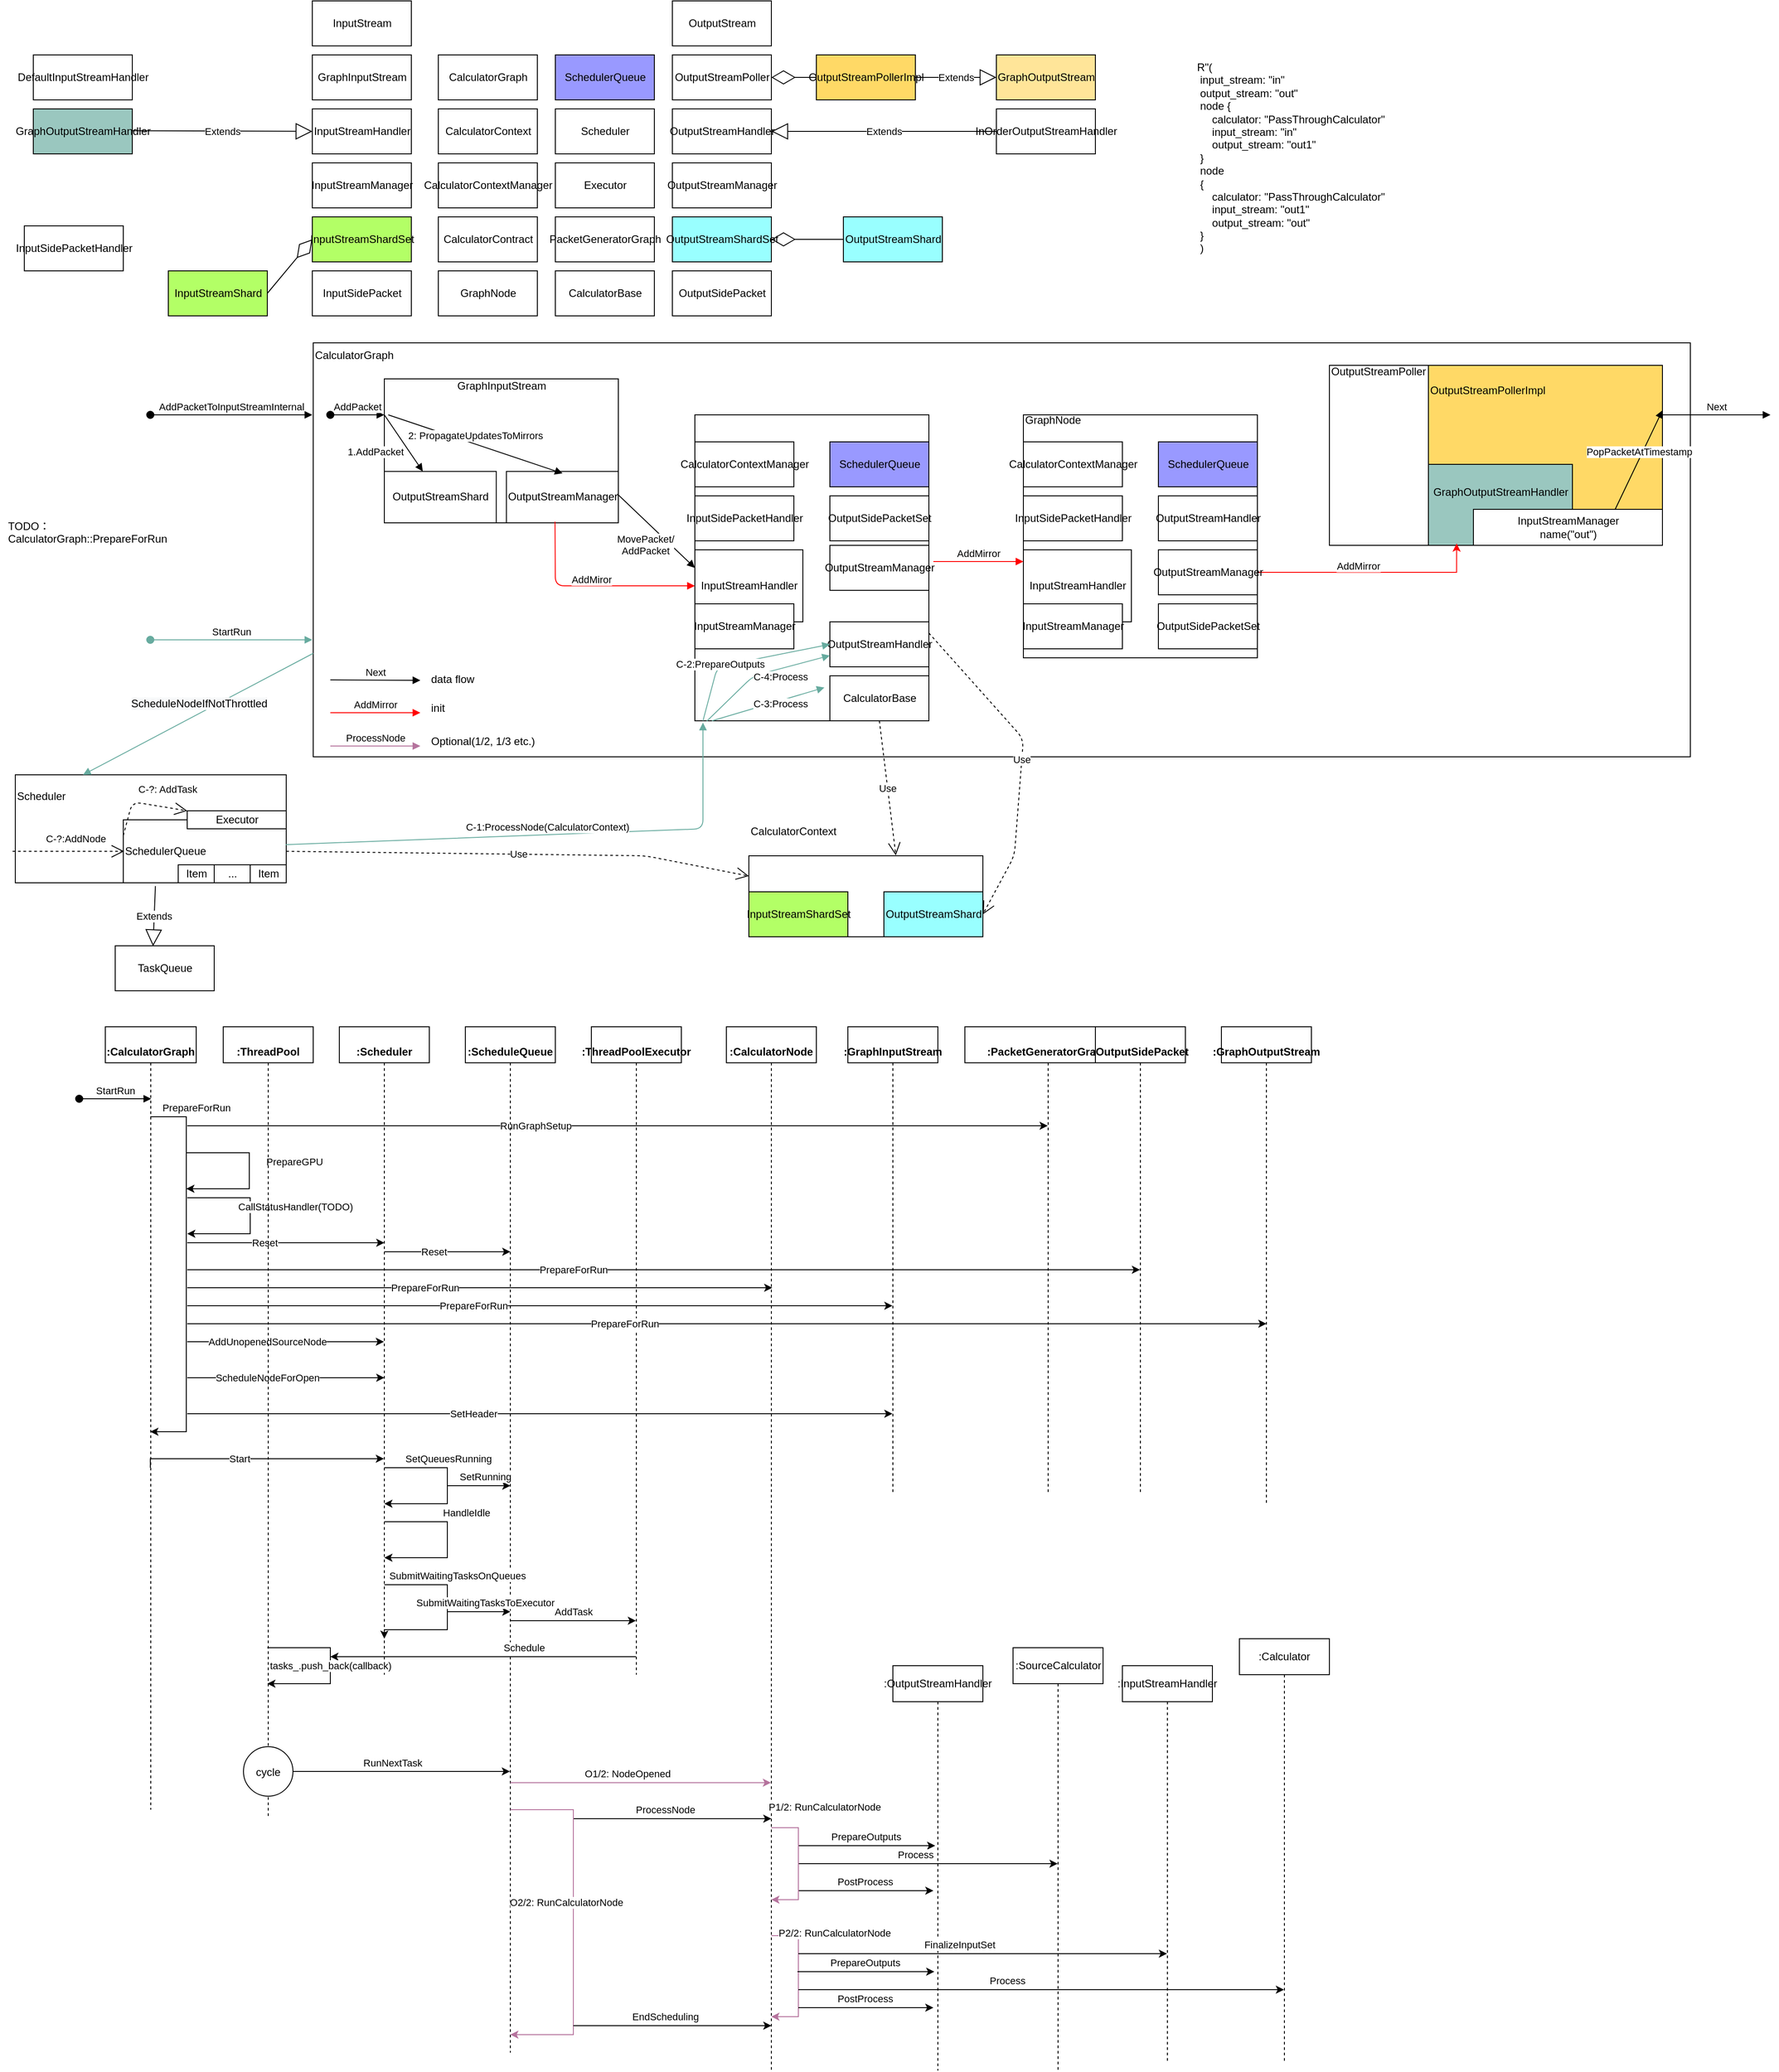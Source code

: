 <mxfile version="13.9.7" type="github">
  <diagram id="dAvzmWWmF4vz5P4AHdHi" name="Page-1">
    <mxGraphModel dx="1936" dy="1884" grid="1" gridSize="10" guides="1" tooltips="1" connect="1" arrows="1" fold="1" page="1" pageScale="1" pageWidth="827" pageHeight="1169" math="0" shadow="0">
      <root>
        <mxCell id="0" />
        <mxCell id="1" parent="0" />
        <mxCell id="XJ3LXA7MW8zPhXsOhgYq-1" value="CalculatorGraph&lt;br&gt;&lt;br&gt;&lt;br&gt;&lt;br&gt;&lt;br&gt;&lt;br&gt;&lt;br&gt;&lt;br&gt;&lt;br&gt;&lt;br&gt;&lt;br&gt;&lt;br&gt;&lt;br&gt;&lt;br&gt;&lt;br&gt;&lt;br&gt;&lt;br&gt;&lt;br&gt;&lt;br&gt;&lt;br&gt;&lt;br&gt;&lt;br&gt;&lt;br&gt;&lt;br&gt;&lt;br&gt;&lt;br&gt;&lt;br&gt;&lt;br&gt;&lt;br&gt;&lt;br&gt;&lt;br&gt;" style="html=1;align=left;" parent="1" vertex="1">
          <mxGeometry x="-109" y="360" width="1530" height="460" as="geometry" />
        </mxCell>
        <mxCell id="XJ3LXA7MW8zPhXsOhgYq-2" value="GraphInputStream" style="html=1;" parent="1" vertex="1">
          <mxGeometry x="-110" y="40" width="110" height="50" as="geometry" />
        </mxCell>
        <mxCell id="XJ3LXA7MW8zPhXsOhgYq-3" value="InputStreamHandler" style="html=1;" parent="1" vertex="1">
          <mxGeometry x="-110" y="100" width="110" height="50" as="geometry" />
        </mxCell>
        <mxCell id="XJ3LXA7MW8zPhXsOhgYq-4" value="InputStreamManager" style="html=1;" parent="1" vertex="1">
          <mxGeometry x="-110" y="160" width="110" height="50" as="geometry" />
        </mxCell>
        <mxCell id="XJ3LXA7MW8zPhXsOhgYq-5" value="GraphNode" style="html=1;" parent="1" vertex="1">
          <mxGeometry x="30" y="280" width="110" height="50" as="geometry" />
        </mxCell>
        <mxCell id="XJ3LXA7MW8zPhXsOhgYq-7" value="CalculatorContract" style="html=1;" parent="1" vertex="1">
          <mxGeometry x="30" y="220" width="110" height="50" as="geometry" />
        </mxCell>
        <mxCell id="XJ3LXA7MW8zPhXsOhgYq-8" value="CalculatorContext" style="html=1;" parent="1" vertex="1">
          <mxGeometry x="30" y="100" width="110" height="50" as="geometry" />
        </mxCell>
        <mxCell id="XJ3LXA7MW8zPhXsOhgYq-9" value="InputSidePacket" style="html=1;" parent="1" vertex="1">
          <mxGeometry x="-110" y="280" width="110" height="50" as="geometry" />
        </mxCell>
        <mxCell id="XJ3LXA7MW8zPhXsOhgYq-10" value="OutputSidePacket" style="html=1;" parent="1" vertex="1">
          <mxGeometry x="290" y="280" width="110" height="50" as="geometry" />
        </mxCell>
        <mxCell id="XJ3LXA7MW8zPhXsOhgYq-11" value="InputStreamShardSet" style="html=1;fillColor=#B3FF66;" parent="1" vertex="1">
          <mxGeometry x="-110" y="220" width="110" height="50" as="geometry" />
        </mxCell>
        <mxCell id="XJ3LXA7MW8zPhXsOhgYq-12" value="OutputStreamShardSet" style="html=1;fillColor=#99FFFF;" parent="1" vertex="1">
          <mxGeometry x="290" y="220" width="110" height="50" as="geometry" />
        </mxCell>
        <mxCell id="XJ3LXA7MW8zPhXsOhgYq-14" value="OutputStreamHandler" style="html=1;" parent="1" vertex="1">
          <mxGeometry x="290" y="100" width="110" height="50" as="geometry" />
        </mxCell>
        <mxCell id="XJ3LXA7MW8zPhXsOhgYq-15" value="OutputStreamManager" style="html=1;" parent="1" vertex="1">
          <mxGeometry x="290" y="160" width="110" height="50" as="geometry" />
        </mxCell>
        <mxCell id="XJ3LXA7MW8zPhXsOhgYq-16" value="OutputStreamPoller" style="html=1;" parent="1" vertex="1">
          <mxGeometry x="290" y="40" width="110" height="50" as="geometry" />
        </mxCell>
        <mxCell id="XJ3LXA7MW8zPhXsOhgYq-17" value="CalculatorGraph" style="html=1;" parent="1" vertex="1">
          <mxGeometry x="30" y="40" width="110" height="50" as="geometry" />
        </mxCell>
        <mxCell id="XJ3LXA7MW8zPhXsOhgYq-18" value="SchedulerQueue" style="html=1;fillColor=#9999FF;" parent="1" vertex="1">
          <mxGeometry x="160" y="40" width="110" height="50" as="geometry" />
        </mxCell>
        <mxCell id="XJ3LXA7MW8zPhXsOhgYq-19" value="Scheduler" style="html=1;" parent="1" vertex="1">
          <mxGeometry x="160" y="100" width="110" height="50" as="geometry" />
        </mxCell>
        <mxCell id="XJ3LXA7MW8zPhXsOhgYq-21" value="Executor" style="html=1;" parent="1" vertex="1">
          <mxGeometry x="160" y="160" width="110" height="50" as="geometry" />
        </mxCell>
        <mxCell id="XJ3LXA7MW8zPhXsOhgYq-22" value="&lt;div&gt;&lt;span&gt;Scheduler&lt;/span&gt;&lt;/div&gt;&lt;br&gt;&lt;br&gt;&lt;br&gt;&lt;br&gt;&lt;br&gt;" style="html=1;align=left;" parent="1" vertex="1">
          <mxGeometry x="-440" y="840" width="301" height="120" as="geometry" />
        </mxCell>
        <mxCell id="XJ3LXA7MW8zPhXsOhgYq-23" value="SchedulerQueue" style="html=1;align=left;" parent="1" vertex="1">
          <mxGeometry x="-320" y="890" width="181" height="70" as="geometry" />
        </mxCell>
        <mxCell id="XJ3LXA7MW8zPhXsOhgYq-20" value="Executor" style="html=1;" parent="1" vertex="1">
          <mxGeometry x="-249" y="880" width="110" height="20" as="geometry" />
        </mxCell>
        <mxCell id="XJ3LXA7MW8zPhXsOhgYq-25" value="PacketGeneratorGraph" style="html=1;" parent="1" vertex="1">
          <mxGeometry x="160" y="220" width="110" height="50" as="geometry" />
        </mxCell>
        <mxCell id="XJ3LXA7MW8zPhXsOhgYq-30" value="OutputStream" style="html=1;" parent="1" vertex="1">
          <mxGeometry x="290" y="-20" width="110" height="50" as="geometry" />
        </mxCell>
        <mxCell id="XJ3LXA7MW8zPhXsOhgYq-35" value="" style="group" parent="1" vertex="1" connectable="0">
          <mxGeometry x="-90" y="400" width="320" height="160" as="geometry" />
        </mxCell>
        <mxCell id="XJ3LXA7MW8zPhXsOhgYq-32" value="" style="group" parent="XJ3LXA7MW8zPhXsOhgYq-35" vertex="1" connectable="0">
          <mxGeometry x="60" width="260" height="160" as="geometry" />
        </mxCell>
        <mxCell id="XJ3LXA7MW8zPhXsOhgYq-27" value="&lt;div style=&quot;text-align: left&quot;&gt;&lt;span&gt;GraphInputStream&lt;/span&gt;&lt;/div&gt;&lt;div style=&quot;text-align: left&quot;&gt;&lt;br&gt;&lt;/div&gt;&lt;br&gt;&lt;br&gt;&lt;br&gt;&lt;br&gt;&lt;br&gt;&lt;br&gt;&lt;br&gt;&lt;br&gt;&lt;div style=&quot;text-align: left&quot;&gt;&lt;br&gt;&lt;/div&gt;" style="html=1;" parent="XJ3LXA7MW8zPhXsOhgYq-32" vertex="1">
          <mxGeometry width="260" height="160" as="geometry" />
        </mxCell>
        <mxCell id="XJ3LXA7MW8zPhXsOhgYq-29" value="OutputStreamShard" style="html=1;" parent="XJ3LXA7MW8zPhXsOhgYq-32" vertex="1">
          <mxGeometry y="102.857" width="124.348" height="57.143" as="geometry" />
        </mxCell>
        <mxCell id="XJ3LXA7MW8zPhXsOhgYq-31" value="OutputStreamManager" style="html=1;" parent="XJ3LXA7MW8zPhXsOhgYq-32" vertex="1">
          <mxGeometry x="135.652" y="102.857" width="124.348" height="57.143" as="geometry" />
        </mxCell>
        <mxCell id="_TtrgF-6V0Fd3hpmhVeo-12" value="2: PropagateUpdatesToMirrors" style="html=1;verticalAlign=bottom;endArrow=block;" edge="1" parent="XJ3LXA7MW8zPhXsOhgYq-32">
          <mxGeometry width="80" relative="1" as="geometry">
            <mxPoint x="4.35" y="40" as="sourcePoint" />
            <mxPoint x="198" y="105" as="targetPoint" />
          </mxGeometry>
        </mxCell>
        <mxCell id="_TtrgF-6V0Fd3hpmhVeo-15" value="1.AddPacket" style="html=1;verticalAlign=bottom;endArrow=block;exitX=0;exitY=0.25;exitDx=0;exitDy=0;" edge="1" parent="XJ3LXA7MW8zPhXsOhgYq-32" source="XJ3LXA7MW8zPhXsOhgYq-27" target="XJ3LXA7MW8zPhXsOhgYq-29">
          <mxGeometry x="-0.06" y="-36" width="80" relative="1" as="geometry">
            <mxPoint x="14.35" y="50" as="sourcePoint" />
            <mxPoint x="208" y="115" as="targetPoint" />
            <mxPoint as="offset" />
          </mxGeometry>
        </mxCell>
        <mxCell id="XJ3LXA7MW8zPhXsOhgYq-34" value="AddPacket" style="html=1;verticalAlign=bottom;startArrow=oval;startFill=1;endArrow=block;startSize=8;" parent="XJ3LXA7MW8zPhXsOhgYq-35" edge="1">
          <mxGeometry width="60" relative="1" as="geometry">
            <mxPoint y="40" as="sourcePoint" />
            <mxPoint x="60" y="40" as="targetPoint" />
          </mxGeometry>
        </mxCell>
        <mxCell id="XJ3LXA7MW8zPhXsOhgYq-36" value="AddPacketToInputStreamInternal" style="html=1;verticalAlign=bottom;startArrow=oval;startFill=1;endArrow=block;startSize=8;" parent="1" edge="1">
          <mxGeometry width="60" relative="1" as="geometry">
            <mxPoint x="-290" y="440" as="sourcePoint" />
            <mxPoint x="-110" y="440" as="targetPoint" />
          </mxGeometry>
        </mxCell>
        <mxCell id="XJ3LXA7MW8zPhXsOhgYq-42" value="GraphOutputStreamHandler" style="html=1;fillColor=#9AC7BF;" parent="1" vertex="1">
          <mxGeometry x="-420" y="100" width="110" height="50" as="geometry" />
        </mxCell>
        <mxCell id="XJ3LXA7MW8zPhXsOhgYq-44" value="Extends" style="endArrow=block;endSize=16;endFill=0;html=1;entryX=0;entryY=0.5;entryDx=0;entryDy=0;" parent="1" target="XJ3LXA7MW8zPhXsOhgYq-3" edge="1">
          <mxGeometry width="160" relative="1" as="geometry">
            <mxPoint x="-310" y="124.29" as="sourcePoint" />
            <mxPoint x="-150" y="124.29" as="targetPoint" />
          </mxGeometry>
        </mxCell>
        <mxCell id="XJ3LXA7MW8zPhXsOhgYq-48" value="GraphOutputStream" style="html=1;fillColor=#FFE599;" parent="1" vertex="1">
          <mxGeometry x="650" y="40" width="110" height="50" as="geometry" />
        </mxCell>
        <mxCell id="XJ3LXA7MW8zPhXsOhgYq-50" value="OutputStreamPollerImpl" style="html=1;fillColor=#FFD966;" parent="1" vertex="1">
          <mxGeometry x="450" y="40" width="110" height="50" as="geometry" />
        </mxCell>
        <mxCell id="XJ3LXA7MW8zPhXsOhgYq-51" value="Extends" style="endArrow=block;endSize=16;endFill=0;html=1;exitX=1;exitY=0.5;exitDx=0;exitDy=0;entryX=0;entryY=0.5;entryDx=0;entryDy=0;" parent="1" source="XJ3LXA7MW8zPhXsOhgYq-50" target="XJ3LXA7MW8zPhXsOhgYq-48" edge="1">
          <mxGeometry width="160" relative="1" as="geometry">
            <mxPoint x="600" y="230" as="sourcePoint" />
            <mxPoint x="760" y="230" as="targetPoint" />
          </mxGeometry>
        </mxCell>
        <mxCell id="XJ3LXA7MW8zPhXsOhgYq-47" value="" style="group;fillColor=#FFE599;container=0;" parent="1" vertex="1" connectable="0">
          <mxGeometry x="1130" y="450.81" width="260" height="134.19" as="geometry" />
        </mxCell>
        <mxCell id="XJ3LXA7MW8zPhXsOhgYq-54" value="" style="group" parent="1" vertex="1" connectable="0">
          <mxGeometry x="1020" y="385" width="370" height="200.01" as="geometry" />
        </mxCell>
        <mxCell id="XJ3LXA7MW8zPhXsOhgYq-52" value="&lt;div style=&quot;text-align: justify&quot;&gt;&lt;span&gt;OutputStreamPoller&lt;/span&gt;&lt;/div&gt;&lt;div style=&quot;text-align: justify&quot;&gt;&lt;span&gt;&lt;br&gt;&lt;/span&gt;&lt;/div&gt;&lt;div style=&quot;text-align: justify&quot;&gt;&lt;span&gt;&lt;br&gt;&lt;/span&gt;&lt;/div&gt;&lt;div style=&quot;text-align: justify&quot;&gt;&lt;span&gt;&lt;br&gt;&lt;/span&gt;&lt;/div&gt;&lt;div style=&quot;text-align: justify&quot;&gt;&lt;span&gt;&lt;br&gt;&lt;/span&gt;&lt;/div&gt;&lt;div style=&quot;text-align: justify&quot;&gt;&lt;span&gt;&lt;br&gt;&lt;/span&gt;&lt;/div&gt;&lt;div style=&quot;text-align: justify&quot;&gt;&lt;span&gt;&lt;br&gt;&lt;/span&gt;&lt;/div&gt;&lt;div style=&quot;text-align: justify&quot;&gt;&lt;span&gt;&lt;br&gt;&lt;/span&gt;&lt;/div&gt;&lt;div style=&quot;text-align: justify&quot;&gt;&lt;span&gt;&lt;br&gt;&lt;/span&gt;&lt;/div&gt;&lt;div style=&quot;text-align: justify&quot;&gt;&lt;span&gt;&lt;br&gt;&lt;/span&gt;&lt;/div&gt;&lt;div style=&quot;text-align: justify&quot;&gt;&lt;span&gt;&lt;br&gt;&lt;/span&gt;&lt;/div&gt;&lt;div style=&quot;text-align: justify&quot;&gt;&lt;span&gt;&lt;br&gt;&lt;/span&gt;&lt;/div&gt;&lt;div style=&quot;text-align: justify&quot;&gt;&lt;span&gt;&lt;br&gt;&lt;/span&gt;&lt;/div&gt;&lt;div style=&quot;text-align: justify&quot;&gt;&lt;span&gt;&lt;br&gt;&lt;/span&gt;&lt;/div&gt;" style="html=1;align=left;" parent="XJ3LXA7MW8zPhXsOhgYq-54" vertex="1">
          <mxGeometry width="370" height="200" as="geometry" />
        </mxCell>
        <mxCell id="XJ3LXA7MW8zPhXsOhgYq-37" value="OutputStreamPollerImpl&lt;br&gt;&lt;br&gt;&lt;br&gt;&lt;br&gt;&lt;br&gt;&lt;br&gt;&lt;br&gt;&lt;br&gt;&lt;br&gt;&lt;br&gt;&lt;br&gt;" style="html=1;fillColor=#FFD966;align=left;" parent="XJ3LXA7MW8zPhXsOhgYq-54" vertex="1">
          <mxGeometry x="110" width="260" height="200" as="geometry" />
        </mxCell>
        <mxCell id="XJ3LXA7MW8zPhXsOhgYq-45" value="GraphOutputStreamHandler&lt;br&gt;&lt;br&gt;&lt;br&gt;" style="html=1;fillColor=#9AC7BF;" parent="XJ3LXA7MW8zPhXsOhgYq-54" vertex="1">
          <mxGeometry x="110" y="110" width="160" height="90" as="geometry" />
        </mxCell>
        <mxCell id="_TtrgF-6V0Fd3hpmhVeo-1" value="PopPacketAtTimestamp" style="html=1;verticalAlign=bottom;endArrow=block;exitX=0.75;exitY=0;exitDx=0;exitDy=0;entryX=1;entryY=0.25;entryDx=0;entryDy=0;" edge="1" parent="XJ3LXA7MW8zPhXsOhgYq-54" source="XJ3LXA7MW8zPhXsOhgYq-41" target="XJ3LXA7MW8zPhXsOhgYq-52">
          <mxGeometry width="80" relative="1" as="geometry">
            <mxPoint x="450" y="145" as="sourcePoint" />
            <mxPoint x="570" y="145" as="targetPoint" />
          </mxGeometry>
        </mxCell>
        <mxCell id="XJ3LXA7MW8zPhXsOhgYq-41" value="InputStreamManager&lt;br&gt;name(&quot;out&quot;)" style="html=1;" parent="XJ3LXA7MW8zPhXsOhgYq-54" vertex="1">
          <mxGeometry x="160" y="160" width="210" height="40.01" as="geometry" />
        </mxCell>
        <mxCell id="XJ3LXA7MW8zPhXsOhgYq-55" value="Next" style="html=1;verticalAlign=bottom;endArrow=block;" parent="1" edge="1">
          <mxGeometry width="80" relative="1" as="geometry">
            <mxPoint x="1390" y="440" as="sourcePoint" />
            <mxPoint x="1510" y="440" as="targetPoint" />
          </mxGeometry>
        </mxCell>
        <mxCell id="XJ3LXA7MW8zPhXsOhgYq-56" value="GraphNode&lt;br&gt;&lt;br&gt;&lt;br&gt;&lt;br&gt;&lt;br&gt;&lt;br&gt;&lt;br&gt;&lt;br&gt;&lt;br&gt;&lt;br&gt;&lt;br&gt;&lt;br&gt;&lt;br&gt;&lt;br&gt;&lt;br&gt;&lt;br&gt;&lt;br&gt;&lt;br&gt;&lt;br&gt;" style="html=1;align=left;" parent="1" vertex="1">
          <mxGeometry x="680" y="440" width="260" height="270" as="geometry" />
        </mxCell>
        <mxCell id="XJ3LXA7MW8zPhXsOhgYq-59" style="edgeStyle=orthogonalEdgeStyle;rounded=0;orthogonalLoop=1;jettySize=auto;html=1;exitX=1;exitY=0.5;exitDx=0;exitDy=0;entryX=0.382;entryY=0.99;entryDx=0;entryDy=0;entryPerimeter=0;strokeColor=#FF0000;" parent="1" source="XJ3LXA7MW8zPhXsOhgYq-57" target="XJ3LXA7MW8zPhXsOhgYq-52" edge="1">
          <mxGeometry relative="1" as="geometry">
            <Array as="points">
              <mxPoint x="1161" y="615" />
            </Array>
          </mxGeometry>
        </mxCell>
        <mxCell id="XJ3LXA7MW8zPhXsOhgYq-60" value="AddMirror" style="edgeLabel;html=1;align=center;verticalAlign=middle;resizable=0;points=[];" parent="XJ3LXA7MW8zPhXsOhgYq-59" vertex="1" connectable="0">
          <mxGeometry x="-0.117" y="7" relative="1" as="geometry">
            <mxPoint as="offset" />
          </mxGeometry>
        </mxCell>
        <mxCell id="XJ3LXA7MW8zPhXsOhgYq-57" value="OutputStreamManager" style="html=1;" parent="1" vertex="1">
          <mxGeometry x="830" y="590" width="110" height="50" as="geometry" />
        </mxCell>
        <mxCell id="XJ3LXA7MW8zPhXsOhgYq-61" value="OutputSidePacketSet" style="html=1;" parent="1" vertex="1">
          <mxGeometry x="830" y="650" width="110" height="50" as="geometry" />
        </mxCell>
        <mxCell id="_TtrgF-6V0Fd3hpmhVeo-2" value="R&quot;(&lt;br&gt;&amp;nbsp;input_stream: &quot;in&quot; &lt;br&gt;&amp;nbsp;output_stream: &quot;out&quot; &lt;br&gt;&amp;nbsp;node { &lt;br&gt;&amp;nbsp; &amp;nbsp; &amp;nbsp;calculator: &quot;PassThroughCalculator&quot; &lt;br&gt;&amp;nbsp; &amp;nbsp; &amp;nbsp;input_stream: &quot;in&quot; &lt;br&gt;&amp;nbsp; &amp;nbsp; &amp;nbsp;output_stream: &quot;out1&quot; &lt;br&gt;&amp;nbsp;}&lt;br&gt;&amp;nbsp;node&lt;br&gt;&amp;nbsp;{ &lt;br&gt;&amp;nbsp; &amp;nbsp; &amp;nbsp;calculator: &quot;PassThroughCalculator&quot; &lt;br&gt;&amp;nbsp; &amp;nbsp; &amp;nbsp;input_stream: &quot;out1&quot; &lt;br&gt;&amp;nbsp; &amp;nbsp; &amp;nbsp;output_stream: &quot;out&quot;&lt;br&gt;&amp;nbsp;} &lt;br&gt;&amp;nbsp;)&lt;br&gt;" style="text;whiteSpace=wrap;html=1;" vertex="1" parent="1">
          <mxGeometry x="871" y="40" width="550" height="230" as="geometry" />
        </mxCell>
        <mxCell id="_TtrgF-6V0Fd3hpmhVeo-3" value="CalculatorContext&lt;br&gt;&lt;br&gt;&lt;br&gt;&lt;br&gt;&lt;br&gt;&lt;br&gt;&lt;br&gt;&lt;br&gt;&lt;br&gt;&lt;br&gt;&lt;br&gt;" style="html=1;align=left;" vertex="1" parent="1">
          <mxGeometry x="375" y="930" width="260" height="90" as="geometry" />
        </mxCell>
        <mxCell id="_TtrgF-6V0Fd3hpmhVeo-4" value="InputStreamShard" style="html=1;fillColor=#B3FF66;" vertex="1" parent="1">
          <mxGeometry x="-270" y="280" width="110" height="50" as="geometry" />
        </mxCell>
        <mxCell id="_TtrgF-6V0Fd3hpmhVeo-5" value="OutputStreamShard" style="html=1;fillColor=#99FFFF;" vertex="1" parent="1">
          <mxGeometry x="480" y="220" width="110" height="50" as="geometry" />
        </mxCell>
        <mxCell id="_TtrgF-6V0Fd3hpmhVeo-6" value="" style="endArrow=diamondThin;endFill=0;endSize=24;html=1;entryX=0;entryY=0.5;entryDx=0;entryDy=0;exitX=1;exitY=0.5;exitDx=0;exitDy=0;" edge="1" parent="1" source="_TtrgF-6V0Fd3hpmhVeo-4" target="XJ3LXA7MW8zPhXsOhgYq-11">
          <mxGeometry width="160" relative="1" as="geometry">
            <mxPoint x="-180" y="245" as="sourcePoint" />
            <mxPoint x="-140" y="244.5" as="targetPoint" />
          </mxGeometry>
        </mxCell>
        <mxCell id="_TtrgF-6V0Fd3hpmhVeo-7" value="" style="endArrow=diamondThin;endFill=0;endSize=24;html=1;entryX=1;entryY=0.5;entryDx=0;entryDy=0;exitX=0;exitY=0.5;exitDx=0;exitDy=0;" edge="1" parent="1" source="_TtrgF-6V0Fd3hpmhVeo-5" target="XJ3LXA7MW8zPhXsOhgYq-12">
          <mxGeometry width="160" relative="1" as="geometry">
            <mxPoint x="434" y="280" as="sourcePoint" />
            <mxPoint x="504" y="280" as="targetPoint" />
          </mxGeometry>
        </mxCell>
        <mxCell id="_TtrgF-6V0Fd3hpmhVeo-8" value="InputStream" style="html=1;" vertex="1" parent="1">
          <mxGeometry x="-110" y="-20" width="110" height="50" as="geometry" />
        </mxCell>
        <mxCell id="_TtrgF-6V0Fd3hpmhVeo-9" value="InputStreamShardSet" style="html=1;fillColor=#B3FF66;" vertex="1" parent="1">
          <mxGeometry x="375" y="970" width="110" height="50" as="geometry" />
        </mxCell>
        <mxCell id="_TtrgF-6V0Fd3hpmhVeo-10" value="OutputStreamShard" style="html=1;fillColor=#99FFFF;" vertex="1" parent="1">
          <mxGeometry x="525" y="970" width="110" height="50" as="geometry" />
        </mxCell>
        <mxCell id="_TtrgF-6V0Fd3hpmhVeo-11" value="CalculatorContextManager" style="html=1;" vertex="1" parent="1">
          <mxGeometry x="30" y="160" width="110" height="50" as="geometry" />
        </mxCell>
        <mxCell id="_TtrgF-6V0Fd3hpmhVeo-16" value="CalculatorContextManager" style="html=1;" vertex="1" parent="1">
          <mxGeometry x="680" y="470" width="110" height="50" as="geometry" />
        </mxCell>
        <mxCell id="_TtrgF-6V0Fd3hpmhVeo-17" value="InputSidePacketHandler" style="html=1;" vertex="1" parent="1">
          <mxGeometry x="680" y="530" width="110" height="50" as="geometry" />
        </mxCell>
        <mxCell id="_TtrgF-6V0Fd3hpmhVeo-18" value="InputSidePacketHandler" style="html=1;" vertex="1" parent="1">
          <mxGeometry x="-430" y="230" width="110" height="50" as="geometry" />
        </mxCell>
        <mxCell id="_TtrgF-6V0Fd3hpmhVeo-19" value="InputStreamHandler&lt;br&gt;" style="html=1;" vertex="1" parent="1">
          <mxGeometry x="680" y="590" width="120" height="80" as="geometry" />
        </mxCell>
        <mxCell id="_TtrgF-6V0Fd3hpmhVeo-20" value="OutputStreamHandler" style="html=1;" vertex="1" parent="1">
          <mxGeometry x="830" y="530" width="110" height="50" as="geometry" />
        </mxCell>
        <mxCell id="_TtrgF-6V0Fd3hpmhVeo-21" value="SchedulerQueue" style="html=1;fillColor=#9999FF;" vertex="1" parent="1">
          <mxGeometry x="830" y="470" width="110" height="50" as="geometry" />
        </mxCell>
        <mxCell id="_TtrgF-6V0Fd3hpmhVeo-22" value="InputStreamManager" style="html=1;" vertex="1" parent="1">
          <mxGeometry x="680" y="650" width="110" height="50" as="geometry" />
        </mxCell>
        <mxCell id="_TtrgF-6V0Fd3hpmhVeo-23" value="GraphNode&lt;br&gt;&lt;br&gt;&lt;br&gt;&lt;br&gt;&lt;br&gt;&lt;br&gt;&lt;br&gt;&lt;br&gt;&lt;br&gt;&lt;br&gt;&lt;br&gt;&lt;br&gt;&lt;br&gt;&lt;br&gt;&lt;br&gt;&lt;br&gt;&lt;br&gt;&lt;br&gt;&lt;br&gt;&lt;br&gt;" style="html=1;align=left;" vertex="1" parent="1">
          <mxGeometry x="315" y="440" width="260" height="340" as="geometry" />
        </mxCell>
        <mxCell id="_TtrgF-6V0Fd3hpmhVeo-24" value="OutputStreamManager" style="html=1;" vertex="1" parent="1">
          <mxGeometry x="465" y="585.01" width="110" height="50" as="geometry" />
        </mxCell>
        <mxCell id="_TtrgF-6V0Fd3hpmhVeo-25" value="OutputSidePacketSet" style="html=1;" vertex="1" parent="1">
          <mxGeometry x="465" y="530" width="110" height="50" as="geometry" />
        </mxCell>
        <mxCell id="_TtrgF-6V0Fd3hpmhVeo-26" value="CalculatorContextManager" style="html=1;" vertex="1" parent="1">
          <mxGeometry x="315" y="470" width="110" height="50" as="geometry" />
        </mxCell>
        <mxCell id="_TtrgF-6V0Fd3hpmhVeo-27" value="InputSidePacketHandler" style="html=1;" vertex="1" parent="1">
          <mxGeometry x="315" y="530" width="110" height="50" as="geometry" />
        </mxCell>
        <mxCell id="_TtrgF-6V0Fd3hpmhVeo-28" value="InputStreamHandler&lt;br&gt;" style="html=1;" vertex="1" parent="1">
          <mxGeometry x="315" y="590" width="120" height="80" as="geometry" />
        </mxCell>
        <mxCell id="_TtrgF-6V0Fd3hpmhVeo-29" value="OutputStreamHandler" style="html=1;" vertex="1" parent="1">
          <mxGeometry x="465" y="670" width="110" height="50" as="geometry" />
        </mxCell>
        <mxCell id="_TtrgF-6V0Fd3hpmhVeo-30" value="SchedulerQueue" style="html=1;fillColor=#9999FF;" vertex="1" parent="1">
          <mxGeometry x="465" y="470" width="110" height="50" as="geometry" />
        </mxCell>
        <mxCell id="_TtrgF-6V0Fd3hpmhVeo-31" value="InputStreamManager" style="html=1;" vertex="1" parent="1">
          <mxGeometry x="315" y="650" width="110" height="50" as="geometry" />
        </mxCell>
        <mxCell id="_TtrgF-6V0Fd3hpmhVeo-34" value="AddMirror" style="html=1;verticalAlign=bottom;endArrow=block;strokeColor=#FF0000;" edge="1" parent="1">
          <mxGeometry width="80" relative="1" as="geometry">
            <mxPoint x="580" y="603" as="sourcePoint" />
            <mxPoint x="680" y="603" as="targetPoint" />
          </mxGeometry>
        </mxCell>
        <mxCell id="_TtrgF-6V0Fd3hpmhVeo-35" value="MovePacket/&lt;br&gt;AddPacket" style="html=1;verticalAlign=bottom;endArrow=block;exitX=0.996;exitY=0.8;exitDx=0;exitDy=0;exitPerimeter=0;entryX=0;entryY=0.25;entryDx=0;entryDy=0;" edge="1" parent="1" source="XJ3LXA7MW8zPhXsOhgYq-27" target="_TtrgF-6V0Fd3hpmhVeo-28">
          <mxGeometry x="0.214" y="-31" width="80" relative="1" as="geometry">
            <mxPoint x="140" y="629.5" as="sourcePoint" />
            <mxPoint x="260" y="629.5" as="targetPoint" />
            <mxPoint as="offset" />
          </mxGeometry>
        </mxCell>
        <mxCell id="_TtrgF-6V0Fd3hpmhVeo-36" value="AddMirror" style="html=1;verticalAlign=bottom;endArrow=block;strokeColor=#FF0000;" edge="1" parent="1">
          <mxGeometry width="80" relative="1" as="geometry">
            <mxPoint x="-90" y="771" as="sourcePoint" />
            <mxPoint x="10" y="771" as="targetPoint" />
          </mxGeometry>
        </mxCell>
        <mxCell id="_TtrgF-6V0Fd3hpmhVeo-37" value="Next" style="html=1;verticalAlign=bottom;endArrow=block;" edge="1" parent="1">
          <mxGeometry width="80" relative="1" as="geometry">
            <mxPoint x="-90" y="734.5" as="sourcePoint" />
            <mxPoint x="10" y="735" as="targetPoint" />
          </mxGeometry>
        </mxCell>
        <mxCell id="_TtrgF-6V0Fd3hpmhVeo-38" value="data flow" style="text;whiteSpace=wrap;html=1;" vertex="1" parent="1">
          <mxGeometry x="20" y="720" width="60" height="30" as="geometry" />
        </mxCell>
        <mxCell id="_TtrgF-6V0Fd3hpmhVeo-39" value="init" style="text;whiteSpace=wrap;html=1;" vertex="1" parent="1">
          <mxGeometry x="20" y="752" width="73" height="30" as="geometry" />
        </mxCell>
        <mxCell id="_TtrgF-6V0Fd3hpmhVeo-45" value="AddMiror" style="html=1;verticalAlign=bottom;endArrow=block;exitX=0.434;exitY=0.977;exitDx=0;exitDy=0;exitPerimeter=0;entryX=0;entryY=0.5;entryDx=0;entryDy=0;fillColor=#FF0000;strokeColor=#FF0000;" edge="1" parent="1" source="XJ3LXA7MW8zPhXsOhgYq-31" target="_TtrgF-6V0Fd3hpmhVeo-28">
          <mxGeometry x="-0.013" y="-2" width="80" relative="1" as="geometry">
            <mxPoint x="160.0" y="589" as="sourcePoint" />
            <mxPoint x="246.04" y="671" as="targetPoint" />
            <mxPoint as="offset" />
            <Array as="points">
              <mxPoint x="160" y="630" />
            </Array>
          </mxGeometry>
        </mxCell>
        <mxCell id="_TtrgF-6V0Fd3hpmhVeo-48" value="DefaultInputStreamHandler" style="html=1;" vertex="1" parent="1">
          <mxGeometry x="-420" y="40" width="110" height="50" as="geometry" />
        </mxCell>
        <mxCell id="_TtrgF-6V0Fd3hpmhVeo-49" value="InOrderOutputStreamHandler" style="html=1;" vertex="1" parent="1">
          <mxGeometry x="650" y="100" width="110" height="50" as="geometry" />
        </mxCell>
        <mxCell id="_TtrgF-6V0Fd3hpmhVeo-50" value="" style="endArrow=diamondThin;endFill=0;endSize=24;html=1;strokeColor=#000000;fillColor=#FF0000;entryX=1;entryY=0.5;entryDx=0;entryDy=0;exitX=0;exitY=0.5;exitDx=0;exitDy=0;" edge="1" parent="1" source="XJ3LXA7MW8zPhXsOhgYq-50" target="XJ3LXA7MW8zPhXsOhgYq-16">
          <mxGeometry width="160" relative="1" as="geometry">
            <mxPoint x="510" y="190" as="sourcePoint" />
            <mxPoint x="670" y="190" as="targetPoint" />
          </mxGeometry>
        </mxCell>
        <mxCell id="_TtrgF-6V0Fd3hpmhVeo-51" value="Extends" style="endArrow=block;endSize=16;endFill=0;html=1;strokeColor=#000000;fillColor=#FF0000;entryX=1;entryY=0.5;entryDx=0;entryDy=0;exitX=0;exitY=0.5;exitDx=0;exitDy=0;" edge="1" parent="1" source="_TtrgF-6V0Fd3hpmhVeo-49" target="XJ3LXA7MW8zPhXsOhgYq-14">
          <mxGeometry width="160" relative="1" as="geometry">
            <mxPoint x="510" y="190" as="sourcePoint" />
            <mxPoint x="670" y="190" as="targetPoint" />
          </mxGeometry>
        </mxCell>
        <mxCell id="_TtrgF-6V0Fd3hpmhVeo-52" value="C-1:ProcessNode(CalculatorContext)" style="html=1;verticalAlign=bottom;endArrow=block;strokeColor=#67AB9F;exitX=0.996;exitY=0.395;exitDx=0;exitDy=0;exitPerimeter=0;" edge="1" parent="1" source="XJ3LXA7MW8zPhXsOhgYq-23">
          <mxGeometry width="80" relative="1" as="geometry">
            <mxPoint x="-140" y="900" as="sourcePoint" />
            <mxPoint x="324" y="782" as="targetPoint" />
            <Array as="points">
              <mxPoint x="324" y="900" />
            </Array>
          </mxGeometry>
        </mxCell>
        <mxCell id="_TtrgF-6V0Fd3hpmhVeo-54" value="CalculatorBase" style="html=1;" vertex="1" parent="1">
          <mxGeometry x="160" y="280" width="110" height="50" as="geometry" />
        </mxCell>
        <mxCell id="_TtrgF-6V0Fd3hpmhVeo-55" value="CalculatorBase" style="html=1;" vertex="1" parent="1">
          <mxGeometry x="465" y="730" width="110" height="50" as="geometry" />
        </mxCell>
        <mxCell id="_TtrgF-6V0Fd3hpmhVeo-57" value="ProcessNode" style="html=1;verticalAlign=bottom;endArrow=block;strokeColor=#B5739D;" edge="1" parent="1">
          <mxGeometry width="80" relative="1" as="geometry">
            <mxPoint x="-90" y="808" as="sourcePoint" />
            <mxPoint x="10" y="808" as="targetPoint" />
          </mxGeometry>
        </mxCell>
        <mxCell id="_TtrgF-6V0Fd3hpmhVeo-58" value="Optional(1/2, 1/3 etc.)" style="text;whiteSpace=wrap;html=1;" vertex="1" parent="1">
          <mxGeometry x="20" y="789" width="120" height="30" as="geometry" />
        </mxCell>
        <mxCell id="_TtrgF-6V0Fd3hpmhVeo-59" value="C-2:PrepareOutputs" style="html=1;verticalAlign=bottom;endArrow=block;entryX=0;entryY=0.5;entryDx=0;entryDy=0;strokeColor=#67AB9F;" edge="1" parent="1" target="_TtrgF-6V0Fd3hpmhVeo-29">
          <mxGeometry x="-0.326" y="-7" width="80" relative="1" as="geometry">
            <mxPoint x="324" y="780" as="sourcePoint" />
            <mxPoint x="390" y="750" as="targetPoint" />
            <Array as="points">
              <mxPoint x="340" y="720" />
            </Array>
            <mxPoint as="offset" />
          </mxGeometry>
        </mxCell>
        <mxCell id="_TtrgF-6V0Fd3hpmhVeo-60" value="C-3:Process" style="html=1;verticalAlign=bottom;endArrow=block;entryX=-0.055;entryY=0.26;entryDx=0;entryDy=0;strokeColor=#67AB9F;entryPerimeter=0;" edge="1" parent="1" target="_TtrgF-6V0Fd3hpmhVeo-55">
          <mxGeometry x="0.162" y="-12" width="80" relative="1" as="geometry">
            <mxPoint x="334" y="780" as="sourcePoint" />
            <mxPoint x="475" y="705" as="targetPoint" />
            <Array as="points" />
            <mxPoint as="offset" />
          </mxGeometry>
        </mxCell>
        <mxCell id="_TtrgF-6V0Fd3hpmhVeo-61" value="C-4:Process" style="html=1;verticalAlign=bottom;endArrow=block;entryX=0;entryY=0.75;entryDx=0;entryDy=0;strokeColor=#67AB9F;exitX=0.051;exitY=1.001;exitDx=0;exitDy=0;exitPerimeter=0;" edge="1" parent="1" source="_TtrgF-6V0Fd3hpmhVeo-23" target="_TtrgF-6V0Fd3hpmhVeo-29">
          <mxGeometry x="0.232" y="-17" width="80" relative="1" as="geometry">
            <mxPoint x="344" y="790" as="sourcePoint" />
            <mxPoint x="468.95" y="753" as="targetPoint" />
            <Array as="points">
              <mxPoint x="380" y="730" />
            </Array>
            <mxPoint as="offset" />
          </mxGeometry>
        </mxCell>
        <mxCell id="_TtrgF-6V0Fd3hpmhVeo-62" value="Use" style="endArrow=open;endSize=12;dashed=1;html=1;strokeColor=#000000;fillColor=#FF0000;entryX=0;entryY=0.25;entryDx=0;entryDy=0;exitX=1;exitY=0.5;exitDx=0;exitDy=0;" edge="1" parent="1" source="XJ3LXA7MW8zPhXsOhgYq-23" target="_TtrgF-6V0Fd3hpmhVeo-3">
          <mxGeometry width="160" relative="1" as="geometry">
            <mxPoint x="140" y="920" as="sourcePoint" />
            <mxPoint x="500" y="900" as="targetPoint" />
            <Array as="points">
              <mxPoint x="260" y="930" />
            </Array>
          </mxGeometry>
        </mxCell>
        <mxCell id="_TtrgF-6V0Fd3hpmhVeo-64" value="Use" style="endArrow=open;endSize=12;dashed=1;html=1;strokeColor=#000000;fillColor=#FF0000;entryX=1;entryY=0.5;entryDx=0;entryDy=0;exitX=1;exitY=0.25;exitDx=0;exitDy=0;" edge="1" parent="1" source="_TtrgF-6V0Fd3hpmhVeo-29" target="_TtrgF-6V0Fd3hpmhVeo-10">
          <mxGeometry width="160" relative="1" as="geometry">
            <mxPoint x="632.5" y="877.5" as="sourcePoint" />
            <mxPoint x="777.5" y="992.5" as="targetPoint" />
            <Array as="points">
              <mxPoint x="680" y="800" />
              <mxPoint x="670" y="930" />
            </Array>
          </mxGeometry>
        </mxCell>
        <mxCell id="_TtrgF-6V0Fd3hpmhVeo-65" value="Use" style="endArrow=open;endSize=12;dashed=1;html=1;strokeColor=#000000;fillColor=#FF0000;entryX=0.628;entryY=-0.006;entryDx=0;entryDy=0;exitX=0.5;exitY=1;exitDx=0;exitDy=0;entryPerimeter=0;" edge="1" parent="1" source="_TtrgF-6V0Fd3hpmhVeo-55" target="_TtrgF-6V0Fd3hpmhVeo-3">
          <mxGeometry width="160" relative="1" as="geometry">
            <mxPoint x="400" y="800" as="sourcePoint" />
            <mxPoint x="545" y="915" as="targetPoint" />
            <Array as="points" />
          </mxGeometry>
        </mxCell>
        <mxCell id="_TtrgF-6V0Fd3hpmhVeo-66" value="..." style="html=1;" vertex="1" parent="1">
          <mxGeometry x="-219" y="940" width="40" height="20" as="geometry" />
        </mxCell>
        <mxCell id="_TtrgF-6V0Fd3hpmhVeo-67" value="Item" style="html=1;" vertex="1" parent="1">
          <mxGeometry x="-179" y="940" width="40" height="20" as="geometry" />
        </mxCell>
        <mxCell id="_TtrgF-6V0Fd3hpmhVeo-68" value="Item" style="html=1;" vertex="1" parent="1">
          <mxGeometry x="-259" y="940" width="40" height="20" as="geometry" />
        </mxCell>
        <mxCell id="_TtrgF-6V0Fd3hpmhVeo-69" value="TaskQueue" style="html=1;" vertex="1" parent="1">
          <mxGeometry x="-329" y="1030" width="110" height="50" as="geometry" />
        </mxCell>
        <mxCell id="_TtrgF-6V0Fd3hpmhVeo-70" value="Extends" style="endArrow=block;endSize=16;endFill=0;html=1;strokeColor=#000000;fillColor=#FF0000;exitX=0.197;exitY=1.052;exitDx=0;exitDy=0;exitPerimeter=0;entryX=0.382;entryY=0.007;entryDx=0;entryDy=0;entryPerimeter=0;" edge="1" parent="1" source="XJ3LXA7MW8zPhXsOhgYq-23" target="_TtrgF-6V0Fd3hpmhVeo-69">
          <mxGeometry width="160" relative="1" as="geometry">
            <mxPoint x="-240" y="980" as="sourcePoint" />
            <mxPoint x="-290" y="1008" as="targetPoint" />
          </mxGeometry>
        </mxCell>
        <mxCell id="_TtrgF-6V0Fd3hpmhVeo-72" value="C-?: AddTask" style="endArrow=open;endSize=12;dashed=1;html=1;strokeColor=#000000;fillColor=#FF0000;exitX=0;exitY=0.25;exitDx=0;exitDy=0;entryX=0;entryY=0;entryDx=0;entryDy=0;" edge="1" parent="1" source="XJ3LXA7MW8zPhXsOhgYq-23" target="XJ3LXA7MW8zPhXsOhgYq-20">
          <mxGeometry x="0.486" y="20" width="160" relative="1" as="geometry">
            <mxPoint x="-240" y="680" as="sourcePoint" />
            <mxPoint x="-80" y="680" as="targetPoint" />
            <Array as="points">
              <mxPoint x="-310" y="870" />
            </Array>
            <mxPoint as="offset" />
          </mxGeometry>
        </mxCell>
        <mxCell id="_TtrgF-6V0Fd3hpmhVeo-74" value="C-?:AddNode" style="endArrow=open;endSize=12;dashed=1;html=1;strokeColor=#000000;fillColor=#FF0000;entryX=0;entryY=0.5;entryDx=0;entryDy=0;" edge="1" parent="1">
          <mxGeometry x="0.118" y="14" width="160" relative="1" as="geometry">
            <mxPoint x="-443" y="925" as="sourcePoint" />
            <mxPoint x="-319" y="925" as="targetPoint" />
            <mxPoint as="offset" />
          </mxGeometry>
        </mxCell>
        <mxCell id="_TtrgF-6V0Fd3hpmhVeo-75" value="&lt;span style=&quot;font-size: 12px ; text-align: left ; background-color: rgb(248 , 249 , 250)&quot;&gt;ScheduleNodeIfNotThrottled&lt;/span&gt;" style="html=1;verticalAlign=bottom;endArrow=block;exitX=0;exitY=0.75;exitDx=0;exitDy=0;entryX=0.25;entryY=0;entryDx=0;entryDy=0;fillColor=#FF0000;strokeColor=#67AB9F;" edge="1" parent="1" source="XJ3LXA7MW8zPhXsOhgYq-1" target="XJ3LXA7MW8zPhXsOhgYq-22">
          <mxGeometry x="-0.013" y="-2" width="80" relative="1" as="geometry">
            <mxPoint x="59.999" y="676.996" as="sourcePoint" />
            <mxPoint x="215.38" y="748.31" as="targetPoint" />
            <mxPoint as="offset" />
            <Array as="points" />
          </mxGeometry>
        </mxCell>
        <mxCell id="_TtrgF-6V0Fd3hpmhVeo-76" value="TODO：&lt;br&gt;CalculatorGraph::PrepareForRun" style="text;whiteSpace=wrap;html=1;" vertex="1" parent="1">
          <mxGeometry x="-450" y="550" width="180" height="30" as="geometry" />
        </mxCell>
        <mxCell id="_TtrgF-6V0Fd3hpmhVeo-80" value="StartRun" style="html=1;verticalAlign=bottom;startArrow=oval;startFill=1;endArrow=block;startSize=8;strokeColor=#67AB9F;" edge="1" parent="1">
          <mxGeometry width="60" relative="1" as="geometry">
            <mxPoint x="-290" y="690" as="sourcePoint" />
            <mxPoint x="-110" y="690" as="targetPoint" />
          </mxGeometry>
        </mxCell>
        <mxCell id="_TtrgF-6V0Fd3hpmhVeo-99" value="" style="edgeStyle=orthogonalEdgeStyle;rounded=0;orthogonalLoop=1;jettySize=auto;html=1;strokeColor=#000000;fillColor=#FF0000;" edge="1" parent="1" target="_TtrgF-6V0Fd3hpmhVeo-108">
          <mxGeometry relative="1" as="geometry">
            <mxPoint x="-249" y="1230" as="sourcePoint" />
            <mxPoint x="-30.56" y="1269.15" as="targetPoint" />
            <Array as="points">
              <mxPoint x="440" y="1230" />
              <mxPoint x="440" y="1230" />
            </Array>
          </mxGeometry>
        </mxCell>
        <mxCell id="_TtrgF-6V0Fd3hpmhVeo-100" value="RunGraphSetup" style="edgeLabel;html=1;align=center;verticalAlign=middle;resizable=0;points=[];" vertex="1" connectable="0" parent="_TtrgF-6V0Fd3hpmhVeo-99">
          <mxGeometry x="-0.19" relative="1" as="geometry">
            <mxPoint as="offset" />
          </mxGeometry>
        </mxCell>
        <mxCell id="_TtrgF-6V0Fd3hpmhVeo-91" value="&lt;br&gt;&lt;b&gt;:CalculatorGraph&lt;/b&gt;" style="shape=umlLifeline;perimeter=lifelinePerimeter;whiteSpace=wrap;html=1;container=1;collapsible=0;recursiveResize=0;outlineConnect=0;fillColor=#FFFFFF;" vertex="1" parent="1">
          <mxGeometry x="-340" y="1120" width="101" height="870" as="geometry" />
        </mxCell>
        <mxCell id="_TtrgF-6V0Fd3hpmhVeo-92" value="&lt;br&gt;&lt;b&gt;:Scheduler&lt;/b&gt;" style="shape=umlLifeline;perimeter=lifelinePerimeter;whiteSpace=wrap;html=1;container=1;collapsible=0;recursiveResize=0;outlineConnect=0;fillColor=#FFFFFF;" vertex="1" parent="1">
          <mxGeometry x="-80" y="1120" width="100" height="720" as="geometry" />
        </mxCell>
        <mxCell id="_TtrgF-6V0Fd3hpmhVeo-93" value="&lt;br&gt;&lt;b&gt;:ScheduleQueue&lt;/b&gt;" style="shape=umlLifeline;perimeter=lifelinePerimeter;whiteSpace=wrap;html=1;container=1;collapsible=0;recursiveResize=0;outlineConnect=0;fillColor=#FFFFFF;" vertex="1" parent="1">
          <mxGeometry x="60" y="1120" width="100" height="1140" as="geometry" />
        </mxCell>
        <mxCell id="_TtrgF-6V0Fd3hpmhVeo-115" value="" style="edgeStyle=orthogonalEdgeStyle;rounded=0;orthogonalLoop=1;jettySize=auto;html=1;strokeColor=#000000;fillColor=#FF0000;" edge="1" parent="_TtrgF-6V0Fd3hpmhVeo-93">
          <mxGeometry relative="1" as="geometry">
            <mxPoint x="-90" y="250" as="sourcePoint" />
            <mxPoint x="50" y="250" as="targetPoint" />
            <Array as="points" />
          </mxGeometry>
        </mxCell>
        <mxCell id="_TtrgF-6V0Fd3hpmhVeo-116" value="Reset" style="edgeLabel;html=1;align=center;verticalAlign=middle;resizable=0;points=[];" vertex="1" connectable="0" parent="_TtrgF-6V0Fd3hpmhVeo-115">
          <mxGeometry x="-0.216" relative="1" as="geometry">
            <mxPoint as="offset" />
          </mxGeometry>
        </mxCell>
        <mxCell id="_TtrgF-6V0Fd3hpmhVeo-94" value="&lt;br&gt;&lt;b&gt;:ThreadPoolExecutor&lt;/b&gt;" style="shape=umlLifeline;perimeter=lifelinePerimeter;whiteSpace=wrap;html=1;container=1;collapsible=0;recursiveResize=0;outlineConnect=0;fillColor=#FFFFFF;" vertex="1" parent="1">
          <mxGeometry x="200" y="1120" width="100" height="720" as="geometry" />
        </mxCell>
        <mxCell id="_TtrgF-6V0Fd3hpmhVeo-98" value="StartRun" style="html=1;verticalAlign=bottom;startArrow=oval;startFill=1;endArrow=block;startSize=8;" edge="1" parent="1">
          <mxGeometry width="60" relative="1" as="geometry">
            <mxPoint x="-369" y="1200" as="sourcePoint" />
            <mxPoint x="-289" y="1200" as="targetPoint" />
          </mxGeometry>
        </mxCell>
        <mxCell id="_TtrgF-6V0Fd3hpmhVeo-101" value="" style="edgeStyle=orthogonalEdgeStyle;rounded=0;orthogonalLoop=1;jettySize=auto;html=1;strokeColor=#000000;fillColor=#FF0000;" edge="1" parent="1">
          <mxGeometry relative="1" as="geometry">
            <mxPoint x="-290" y="1220" as="sourcePoint" />
            <mxPoint x="-290" y="1570" as="targetPoint" />
            <Array as="points">
              <mxPoint x="-250" y="1220" />
              <mxPoint x="-250" y="1570" />
              <mxPoint x="-290" y="1570" />
            </Array>
          </mxGeometry>
        </mxCell>
        <mxCell id="_TtrgF-6V0Fd3hpmhVeo-102" value="PrepareForRun" style="edgeLabel;html=1;align=center;verticalAlign=middle;resizable=0;points=[];" vertex="1" connectable="0" parent="_TtrgF-6V0Fd3hpmhVeo-101">
          <mxGeometry x="-0.19" relative="1" as="geometry">
            <mxPoint x="11" y="-144" as="offset" />
          </mxGeometry>
        </mxCell>
        <mxCell id="_TtrgF-6V0Fd3hpmhVeo-103" value="&lt;br&gt;&lt;b&gt;:CalculatorNode&lt;/b&gt;" style="shape=umlLifeline;perimeter=lifelinePerimeter;whiteSpace=wrap;html=1;container=1;collapsible=0;recursiveResize=0;outlineConnect=0;fillColor=#FFFFFF;" vertex="1" parent="1">
          <mxGeometry x="350" y="1120" width="100" height="1160" as="geometry" />
        </mxCell>
        <mxCell id="_TtrgF-6V0Fd3hpmhVeo-105" value="" style="edgeStyle=orthogonalEdgeStyle;rounded=0;orthogonalLoop=1;jettySize=auto;html=1;strokeColor=#000000;fillColor=#FF0000;" edge="1" parent="1" target="_TtrgF-6V0Fd3hpmhVeo-92">
          <mxGeometry relative="1" as="geometry">
            <mxPoint x="-290" y="1610" as="sourcePoint" />
            <mxPoint x="-71.5" y="1610" as="targetPoint" />
            <Array as="points">
              <mxPoint x="-290" y="1600" />
            </Array>
          </mxGeometry>
        </mxCell>
        <mxCell id="_TtrgF-6V0Fd3hpmhVeo-106" value="Start" style="edgeLabel;html=1;align=center;verticalAlign=middle;resizable=0;points=[];" vertex="1" connectable="0" parent="_TtrgF-6V0Fd3hpmhVeo-105">
          <mxGeometry x="-0.19" relative="1" as="geometry">
            <mxPoint as="offset" />
          </mxGeometry>
        </mxCell>
        <mxCell id="_TtrgF-6V0Fd3hpmhVeo-107" value="&lt;br&gt;&lt;b&gt;:GraphInputStream&lt;/b&gt;" style="shape=umlLifeline;perimeter=lifelinePerimeter;whiteSpace=wrap;html=1;container=1;collapsible=0;recursiveResize=0;outlineConnect=0;fillColor=#FFFFFF;" vertex="1" parent="1">
          <mxGeometry x="485" y="1120" width="100" height="520" as="geometry" />
        </mxCell>
        <mxCell id="_TtrgF-6V0Fd3hpmhVeo-108" value="&lt;br&gt;&lt;b&gt;:PacketGeneratorGraph&lt;/b&gt;" style="shape=umlLifeline;perimeter=lifelinePerimeter;whiteSpace=wrap;html=1;container=1;collapsible=0;recursiveResize=0;outlineConnect=0;fillColor=#FFFFFF;" vertex="1" parent="1">
          <mxGeometry x="615" y="1120" width="185" height="520" as="geometry" />
        </mxCell>
        <mxCell id="_TtrgF-6V0Fd3hpmhVeo-109" value="" style="edgeStyle=orthogonalEdgeStyle;rounded=0;orthogonalLoop=1;jettySize=auto;html=1;strokeColor=#000000;fillColor=#FF0000;" edge="1" parent="1">
          <mxGeometry relative="1" as="geometry">
            <mxPoint x="-250" y="1260" as="sourcePoint" />
            <mxPoint x="-250" y="1300" as="targetPoint" />
            <Array as="points">
              <mxPoint x="-180" y="1260" />
            </Array>
          </mxGeometry>
        </mxCell>
        <mxCell id="_TtrgF-6V0Fd3hpmhVeo-110" value="PrepareGPU" style="edgeLabel;html=1;align=center;verticalAlign=middle;resizable=0;points=[];" vertex="1" connectable="0" parent="_TtrgF-6V0Fd3hpmhVeo-109">
          <mxGeometry x="-0.19" relative="1" as="geometry">
            <mxPoint x="50" y="7" as="offset" />
          </mxGeometry>
        </mxCell>
        <mxCell id="_TtrgF-6V0Fd3hpmhVeo-111" value="" style="edgeStyle=orthogonalEdgeStyle;rounded=0;orthogonalLoop=1;jettySize=auto;html=1;strokeColor=#000000;fillColor=#FF0000;" edge="1" parent="1">
          <mxGeometry relative="1" as="geometry">
            <mxPoint x="-249" y="1430" as="sourcePoint" />
            <mxPoint x="534.5" y="1430" as="targetPoint" />
            <Array as="points">
              <mxPoint x="330" y="1430" />
              <mxPoint x="330" y="1430" />
            </Array>
          </mxGeometry>
        </mxCell>
        <mxCell id="_TtrgF-6V0Fd3hpmhVeo-112" value="PrepareForRun" style="edgeLabel;html=1;align=center;verticalAlign=middle;resizable=0;points=[];" vertex="1" connectable="0" parent="_TtrgF-6V0Fd3hpmhVeo-111">
          <mxGeometry x="-0.19" relative="1" as="geometry">
            <mxPoint as="offset" />
          </mxGeometry>
        </mxCell>
        <mxCell id="_TtrgF-6V0Fd3hpmhVeo-113" value="" style="edgeStyle=orthogonalEdgeStyle;rounded=0;orthogonalLoop=1;jettySize=auto;html=1;strokeColor=#000000;fillColor=#FF0000;" edge="1" parent="1">
          <mxGeometry relative="1" as="geometry">
            <mxPoint x="-249" y="1360" as="sourcePoint" />
            <mxPoint x="-30" y="1360" as="targetPoint" />
            <Array as="points" />
          </mxGeometry>
        </mxCell>
        <mxCell id="_TtrgF-6V0Fd3hpmhVeo-114" value="Reset" style="edgeLabel;html=1;align=center;verticalAlign=middle;resizable=0;points=[];" vertex="1" connectable="0" parent="_TtrgF-6V0Fd3hpmhVeo-113">
          <mxGeometry x="-0.216" relative="1" as="geometry">
            <mxPoint as="offset" />
          </mxGeometry>
        </mxCell>
        <mxCell id="_TtrgF-6V0Fd3hpmhVeo-117" value="&lt;br&gt;&lt;b&gt;:OutputSidePacket&lt;/b&gt;" style="shape=umlLifeline;perimeter=lifelinePerimeter;whiteSpace=wrap;html=1;container=1;collapsible=0;recursiveResize=0;outlineConnect=0;fillColor=#FFFFFF;" vertex="1" parent="1">
          <mxGeometry x="760" y="1120" width="100" height="520" as="geometry" />
        </mxCell>
        <mxCell id="_TtrgF-6V0Fd3hpmhVeo-118" value="" style="edgeStyle=orthogonalEdgeStyle;rounded=0;orthogonalLoop=1;jettySize=auto;html=1;strokeColor=#000000;fillColor=#FF0000;" edge="1" parent="1" target="_TtrgF-6V0Fd3hpmhVeo-117">
          <mxGeometry relative="1" as="geometry">
            <mxPoint x="-249" y="1390" as="sourcePoint" />
            <mxPoint x="534.5" y="1350" as="targetPoint" />
            <Array as="points">
              <mxPoint x="-249" y="1390" />
            </Array>
          </mxGeometry>
        </mxCell>
        <mxCell id="_TtrgF-6V0Fd3hpmhVeo-119" value="PrepareForRun" style="edgeLabel;html=1;align=center;verticalAlign=middle;resizable=0;points=[];" vertex="1" connectable="0" parent="_TtrgF-6V0Fd3hpmhVeo-118">
          <mxGeometry x="-0.19" relative="1" as="geometry">
            <mxPoint as="offset" />
          </mxGeometry>
        </mxCell>
        <mxCell id="_TtrgF-6V0Fd3hpmhVeo-120" value="" style="edgeStyle=orthogonalEdgeStyle;rounded=0;orthogonalLoop=1;jettySize=auto;html=1;strokeColor=#000000;fillColor=#FF0000;" edge="1" parent="1">
          <mxGeometry relative="1" as="geometry">
            <mxPoint x="-249" y="1410" as="sourcePoint" />
            <mxPoint x="401" y="1410" as="targetPoint" />
            <Array as="points">
              <mxPoint x="341" y="1410" />
              <mxPoint x="341" y="1410" />
            </Array>
          </mxGeometry>
        </mxCell>
        <mxCell id="_TtrgF-6V0Fd3hpmhVeo-121" value="PrepareForRun" style="edgeLabel;html=1;align=center;verticalAlign=middle;resizable=0;points=[];" vertex="1" connectable="0" parent="_TtrgF-6V0Fd3hpmhVeo-120">
          <mxGeometry x="-0.19" relative="1" as="geometry">
            <mxPoint as="offset" />
          </mxGeometry>
        </mxCell>
        <mxCell id="_TtrgF-6V0Fd3hpmhVeo-122" value="&lt;br&gt;&lt;b&gt;:GraphOutputStream&lt;/b&gt;" style="shape=umlLifeline;perimeter=lifelinePerimeter;whiteSpace=wrap;html=1;container=1;collapsible=0;recursiveResize=0;outlineConnect=0;fillColor=#FFFFFF;" vertex="1" parent="1">
          <mxGeometry x="900" y="1120" width="100" height="530" as="geometry" />
        </mxCell>
        <mxCell id="_TtrgF-6V0Fd3hpmhVeo-123" value="" style="edgeStyle=orthogonalEdgeStyle;rounded=0;orthogonalLoop=1;jettySize=auto;html=1;strokeColor=#000000;fillColor=#FF0000;" edge="1" parent="1">
          <mxGeometry relative="1" as="geometry">
            <mxPoint x="-249" y="1450" as="sourcePoint" />
            <mxPoint x="950" y="1450" as="targetPoint" />
            <Array as="points">
              <mxPoint x="330" y="1450" />
              <mxPoint x="330" y="1450" />
            </Array>
          </mxGeometry>
        </mxCell>
        <mxCell id="_TtrgF-6V0Fd3hpmhVeo-124" value="PrepareForRun" style="edgeLabel;html=1;align=center;verticalAlign=middle;resizable=0;points=[];" vertex="1" connectable="0" parent="_TtrgF-6V0Fd3hpmhVeo-123">
          <mxGeometry x="-0.19" relative="1" as="geometry">
            <mxPoint as="offset" />
          </mxGeometry>
        </mxCell>
        <mxCell id="_TtrgF-6V0Fd3hpmhVeo-125" value="" style="edgeStyle=orthogonalEdgeStyle;rounded=0;orthogonalLoop=1;jettySize=auto;html=1;strokeColor=#000000;fillColor=#FF0000;" edge="1" parent="1">
          <mxGeometry relative="1" as="geometry">
            <mxPoint x="-249" y="1470" as="sourcePoint" />
            <mxPoint x="-30.5" y="1470" as="targetPoint" />
            <Array as="points">
              <mxPoint x="-140" y="1470" />
              <mxPoint x="-140" y="1470" />
            </Array>
          </mxGeometry>
        </mxCell>
        <mxCell id="_TtrgF-6V0Fd3hpmhVeo-126" value="AddUnopenedSourceNode" style="edgeLabel;html=1;align=center;verticalAlign=middle;resizable=0;points=[];" vertex="1" connectable="0" parent="_TtrgF-6V0Fd3hpmhVeo-125">
          <mxGeometry x="-0.19" relative="1" as="geometry">
            <mxPoint as="offset" />
          </mxGeometry>
        </mxCell>
        <mxCell id="_TtrgF-6V0Fd3hpmhVeo-127" value="" style="edgeStyle=orthogonalEdgeStyle;rounded=0;orthogonalLoop=1;jettySize=auto;html=1;strokeColor=#000000;fillColor=#FF0000;" edge="1" parent="1" target="_TtrgF-6V0Fd3hpmhVeo-107">
          <mxGeometry relative="1" as="geometry">
            <mxPoint x="-249" y="1550" as="sourcePoint" />
            <mxPoint x="-30.5" y="1500" as="targetPoint" />
            <Array as="points">
              <mxPoint x="-249" y="1550" />
            </Array>
          </mxGeometry>
        </mxCell>
        <mxCell id="_TtrgF-6V0Fd3hpmhVeo-128" value="SetHeader" style="edgeLabel;html=1;align=center;verticalAlign=middle;resizable=0;points=[];" vertex="1" connectable="0" parent="_TtrgF-6V0Fd3hpmhVeo-127">
          <mxGeometry x="-0.19" relative="1" as="geometry">
            <mxPoint as="offset" />
          </mxGeometry>
        </mxCell>
        <mxCell id="_TtrgF-6V0Fd3hpmhVeo-129" value="" style="edgeStyle=orthogonalEdgeStyle;rounded=0;orthogonalLoop=1;jettySize=auto;html=1;strokeColor=#000000;fillColor=#FF0000;" edge="1" parent="1">
          <mxGeometry relative="1" as="geometry">
            <mxPoint x="-249" y="1510" as="sourcePoint" />
            <mxPoint x="-30" y="1510" as="targetPoint" />
            <Array as="points">
              <mxPoint x="-249" y="1510" />
            </Array>
          </mxGeometry>
        </mxCell>
        <mxCell id="_TtrgF-6V0Fd3hpmhVeo-130" value="ScheduleNodeForOpen" style="edgeLabel;html=1;align=center;verticalAlign=middle;resizable=0;points=[];" vertex="1" connectable="0" parent="_TtrgF-6V0Fd3hpmhVeo-129">
          <mxGeometry x="-0.19" relative="1" as="geometry">
            <mxPoint as="offset" />
          </mxGeometry>
        </mxCell>
        <mxCell id="_TtrgF-6V0Fd3hpmhVeo-131" value="" style="edgeStyle=orthogonalEdgeStyle;rounded=0;orthogonalLoop=1;jettySize=auto;html=1;strokeColor=#000000;fillColor=#FF0000;" edge="1" parent="1">
          <mxGeometry relative="1" as="geometry">
            <mxPoint x="-249" y="1310" as="sourcePoint" />
            <mxPoint x="-249" y="1350" as="targetPoint" />
            <Array as="points">
              <mxPoint x="-179" y="1310" />
            </Array>
          </mxGeometry>
        </mxCell>
        <mxCell id="_TtrgF-6V0Fd3hpmhVeo-132" value="CallStatusHandler(TODO)" style="edgeLabel;html=1;align=center;verticalAlign=middle;resizable=0;points=[];" vertex="1" connectable="0" parent="_TtrgF-6V0Fd3hpmhVeo-131">
          <mxGeometry x="-0.19" relative="1" as="geometry">
            <mxPoint x="50" y="7" as="offset" />
          </mxGeometry>
        </mxCell>
        <mxCell id="_TtrgF-6V0Fd3hpmhVeo-133" value="" style="edgeStyle=orthogonalEdgeStyle;rounded=0;orthogonalLoop=1;jettySize=auto;html=1;strokeColor=#000000;fillColor=#FF0000;" edge="1" parent="1">
          <mxGeometry relative="1" as="geometry">
            <mxPoint x="40" y="1630" as="sourcePoint" />
            <mxPoint x="110" y="1630" as="targetPoint" />
            <Array as="points">
              <mxPoint x="40" y="1630" />
              <mxPoint x="120" y="1630" />
            </Array>
          </mxGeometry>
        </mxCell>
        <mxCell id="_TtrgF-6V0Fd3hpmhVeo-134" value="SetRunning" style="edgeLabel;html=1;align=center;verticalAlign=middle;resizable=0;points=[];" vertex="1" connectable="0" parent="_TtrgF-6V0Fd3hpmhVeo-133">
          <mxGeometry x="-0.19" relative="1" as="geometry">
            <mxPoint x="13" y="-10" as="offset" />
          </mxGeometry>
        </mxCell>
        <mxCell id="_TtrgF-6V0Fd3hpmhVeo-135" value="" style="edgeStyle=orthogonalEdgeStyle;rounded=0;orthogonalLoop=1;jettySize=auto;html=1;strokeColor=#000000;fillColor=#FF0000;" edge="1" parent="1">
          <mxGeometry relative="1" as="geometry">
            <mxPoint x="-30" y="1610" as="sourcePoint" />
            <mxPoint x="-30" y="1650" as="targetPoint" />
            <Array as="points">
              <mxPoint x="40" y="1610" />
              <mxPoint x="40" y="1650" />
              <mxPoint x="-30" y="1650" />
            </Array>
          </mxGeometry>
        </mxCell>
        <mxCell id="_TtrgF-6V0Fd3hpmhVeo-137" value="SetQueuesRunning" style="edgeLabel;html=1;align=center;verticalAlign=middle;resizable=0;points=[];" vertex="1" connectable="0" parent="_TtrgF-6V0Fd3hpmhVeo-135">
          <mxGeometry x="0.407" y="2" relative="1" as="geometry">
            <mxPoint x="17" y="-52" as="offset" />
          </mxGeometry>
        </mxCell>
        <mxCell id="_TtrgF-6V0Fd3hpmhVeo-139" value="" style="edgeStyle=orthogonalEdgeStyle;rounded=0;orthogonalLoop=1;jettySize=auto;html=1;strokeColor=#000000;fillColor=#FF0000;" edge="1" parent="1">
          <mxGeometry relative="1" as="geometry">
            <mxPoint x="-30" y="1670" as="sourcePoint" />
            <mxPoint x="-30" y="1710" as="targetPoint" />
            <Array as="points">
              <mxPoint x="40" y="1670" />
              <mxPoint x="40" y="1710" />
              <mxPoint x="-30" y="1710" />
            </Array>
          </mxGeometry>
        </mxCell>
        <mxCell id="_TtrgF-6V0Fd3hpmhVeo-140" value="HandleIdle" style="edgeLabel;html=1;align=center;verticalAlign=middle;resizable=0;points=[];" vertex="1" connectable="0" parent="_TtrgF-6V0Fd3hpmhVeo-139">
          <mxGeometry x="0.407" y="2" relative="1" as="geometry">
            <mxPoint x="37.17" y="-52" as="offset" />
          </mxGeometry>
        </mxCell>
        <mxCell id="_TtrgF-6V0Fd3hpmhVeo-141" value="" style="edgeStyle=orthogonalEdgeStyle;rounded=0;orthogonalLoop=1;jettySize=auto;html=1;strokeColor=#000000;fillColor=#FF0000;" edge="1" parent="1">
          <mxGeometry relative="1" as="geometry">
            <mxPoint x="-30" y="1740" as="sourcePoint" />
            <mxPoint x="-30" y="1800" as="targetPoint" />
            <Array as="points">
              <mxPoint x="40" y="1740" />
              <mxPoint x="40" y="1790" />
              <mxPoint x="-30" y="1790" />
            </Array>
          </mxGeometry>
        </mxCell>
        <mxCell id="_TtrgF-6V0Fd3hpmhVeo-142" value="SubmitWaitingTasksOnQueues" style="edgeLabel;html=1;align=center;verticalAlign=middle;resizable=0;points=[];" vertex="1" connectable="0" parent="_TtrgF-6V0Fd3hpmhVeo-141">
          <mxGeometry x="0.407" y="2" relative="1" as="geometry">
            <mxPoint x="31" y="-62" as="offset" />
          </mxGeometry>
        </mxCell>
        <mxCell id="_TtrgF-6V0Fd3hpmhVeo-143" value="" style="edgeStyle=orthogonalEdgeStyle;rounded=0;orthogonalLoop=1;jettySize=auto;html=1;strokeColor=#000000;fillColor=#FF0000;" edge="1" parent="1">
          <mxGeometry relative="1" as="geometry">
            <mxPoint x="40" y="1770" as="sourcePoint" />
            <mxPoint x="110" y="1770" as="targetPoint" />
            <Array as="points">
              <mxPoint x="50" y="1770" />
              <mxPoint x="120" y="1770" />
            </Array>
          </mxGeometry>
        </mxCell>
        <mxCell id="_TtrgF-6V0Fd3hpmhVeo-144" value="SubmitWaitingTasksToExecutor" style="edgeLabel;html=1;align=center;verticalAlign=middle;resizable=0;points=[];" vertex="1" connectable="0" parent="_TtrgF-6V0Fd3hpmhVeo-143">
          <mxGeometry x="-0.19" relative="1" as="geometry">
            <mxPoint x="13" y="-10" as="offset" />
          </mxGeometry>
        </mxCell>
        <mxCell id="_TtrgF-6V0Fd3hpmhVeo-145" value="" style="edgeStyle=orthogonalEdgeStyle;rounded=0;orthogonalLoop=1;jettySize=auto;html=1;strokeColor=#000000;fillColor=#FF0000;" edge="1" parent="1" source="_TtrgF-6V0Fd3hpmhVeo-93" target="_TtrgF-6V0Fd3hpmhVeo-94">
          <mxGeometry relative="1" as="geometry">
            <mxPoint x="50" y="1640" as="sourcePoint" />
            <mxPoint x="120" y="1640" as="targetPoint" />
            <Array as="points">
              <mxPoint x="170" y="1780" />
              <mxPoint x="170" y="1780" />
            </Array>
          </mxGeometry>
        </mxCell>
        <mxCell id="_TtrgF-6V0Fd3hpmhVeo-146" value="AddTask" style="edgeLabel;html=1;align=center;verticalAlign=middle;resizable=0;points=[];" vertex="1" connectable="0" parent="_TtrgF-6V0Fd3hpmhVeo-145">
          <mxGeometry x="-0.19" relative="1" as="geometry">
            <mxPoint x="13" y="-10" as="offset" />
          </mxGeometry>
        </mxCell>
        <mxCell id="_TtrgF-6V0Fd3hpmhVeo-147" value="" style="edgeStyle=orthogonalEdgeStyle;rounded=0;orthogonalLoop=1;jettySize=auto;html=1;strokeColor=#000000;fillColor=#FF0000;" edge="1" parent="1" source="_TtrgF-6V0Fd3hpmhVeo-94">
          <mxGeometry relative="1" as="geometry">
            <mxPoint x="119.5" y="1790" as="sourcePoint" />
            <mxPoint x="-90" y="1820" as="targetPoint" />
            <Array as="points">
              <mxPoint x="120" y="1820" />
              <mxPoint x="120" y="1820" />
            </Array>
          </mxGeometry>
        </mxCell>
        <mxCell id="_TtrgF-6V0Fd3hpmhVeo-148" value="Schedule" style="edgeLabel;html=1;align=center;verticalAlign=middle;resizable=0;points=[];" vertex="1" connectable="0" parent="_TtrgF-6V0Fd3hpmhVeo-147">
          <mxGeometry x="-0.19" relative="1" as="geometry">
            <mxPoint x="13" y="-10" as="offset" />
          </mxGeometry>
        </mxCell>
        <mxCell id="_TtrgF-6V0Fd3hpmhVeo-149" value="&lt;br&gt;&lt;b&gt;:ThreadPool&lt;/b&gt;" style="shape=umlLifeline;perimeter=lifelinePerimeter;whiteSpace=wrap;html=1;container=1;collapsible=0;recursiveResize=0;outlineConnect=0;fillColor=#FFFFFF;" vertex="1" parent="1">
          <mxGeometry x="-209" y="1120" width="100" height="880" as="geometry" />
        </mxCell>
        <mxCell id="_TtrgF-6V0Fd3hpmhVeo-156" value="cycle" style="ellipse;fillColor=#ffffff;strokeColor=#000000;" vertex="1" parent="_TtrgF-6V0Fd3hpmhVeo-149">
          <mxGeometry x="22.5" y="800" width="55" height="55" as="geometry" />
        </mxCell>
        <mxCell id="_TtrgF-6V0Fd3hpmhVeo-154" value="" style="edgeStyle=orthogonalEdgeStyle;rounded=0;orthogonalLoop=1;jettySize=auto;html=1;strokeColor=#000000;fillColor=#FF0000;" edge="1" parent="1">
          <mxGeometry relative="1" as="geometry">
            <mxPoint x="-160" y="1810" as="sourcePoint" />
            <mxPoint x="-160" y="1850" as="targetPoint" />
            <Array as="points">
              <mxPoint x="-90" y="1810" />
            </Array>
          </mxGeometry>
        </mxCell>
        <mxCell id="_TtrgF-6V0Fd3hpmhVeo-155" value="tasks_.push_back(callback)" style="edgeLabel;html=1;align=center;verticalAlign=middle;resizable=0;points=[];" vertex="1" connectable="0" parent="_TtrgF-6V0Fd3hpmhVeo-154">
          <mxGeometry x="-0.19" relative="1" as="geometry">
            <mxPoint y="17" as="offset" />
          </mxGeometry>
        </mxCell>
        <mxCell id="_TtrgF-6V0Fd3hpmhVeo-159" value="" style="edgeStyle=orthogonalEdgeStyle;rounded=0;orthogonalLoop=1;jettySize=auto;html=1;strokeColor=#000000;fillColor=#FF0000;exitX=1;exitY=0.5;exitDx=0;exitDy=0;" edge="1" parent="1" source="_TtrgF-6V0Fd3hpmhVeo-156" target="_TtrgF-6V0Fd3hpmhVeo-93">
          <mxGeometry relative="1" as="geometry">
            <mxPoint x="-120" y="1947" as="sourcePoint" />
            <mxPoint x="20" y="1947" as="targetPoint" />
            <Array as="points">
              <mxPoint x="40" y="1948" />
              <mxPoint x="40" y="1948" />
            </Array>
          </mxGeometry>
        </mxCell>
        <mxCell id="_TtrgF-6V0Fd3hpmhVeo-160" value="RunNextTask" style="edgeLabel;html=1;align=center;verticalAlign=middle;resizable=0;points=[];" vertex="1" connectable="0" parent="_TtrgF-6V0Fd3hpmhVeo-159">
          <mxGeometry x="-0.19" relative="1" as="geometry">
            <mxPoint x="13" y="-10" as="offset" />
          </mxGeometry>
        </mxCell>
        <mxCell id="_TtrgF-6V0Fd3hpmhVeo-161" value="" style="edgeStyle=orthogonalEdgeStyle;rounded=0;orthogonalLoop=1;jettySize=auto;html=1;strokeColor=#B5739D;fillColor=#FF0000;" edge="1" parent="1" target="_TtrgF-6V0Fd3hpmhVeo-103">
          <mxGeometry relative="1" as="geometry">
            <mxPoint x="110" y="1960" as="sourcePoint" />
            <mxPoint x="250" y="1960" as="targetPoint" />
            <Array as="points">
              <mxPoint x="320" y="1960" />
              <mxPoint x="320" y="1960" />
            </Array>
          </mxGeometry>
        </mxCell>
        <mxCell id="_TtrgF-6V0Fd3hpmhVeo-162" value="O1/2: NodeOpened" style="edgeLabel;html=1;align=center;verticalAlign=middle;resizable=0;points=[];" vertex="1" connectable="0" parent="_TtrgF-6V0Fd3hpmhVeo-161">
          <mxGeometry x="-0.19" relative="1" as="geometry">
            <mxPoint x="13" y="-10" as="offset" />
          </mxGeometry>
        </mxCell>
        <mxCell id="_TtrgF-6V0Fd3hpmhVeo-163" value="" style="edgeStyle=orthogonalEdgeStyle;rounded=0;orthogonalLoop=1;jettySize=auto;html=1;strokeColor=#000000;fillColor=#FF0000;" edge="1" parent="1">
          <mxGeometry relative="1" as="geometry">
            <mxPoint x="180" y="2000" as="sourcePoint" />
            <mxPoint x="400" y="2000" as="targetPoint" />
            <Array as="points">
              <mxPoint x="320.5" y="2000" />
              <mxPoint x="320.5" y="2000" />
            </Array>
          </mxGeometry>
        </mxCell>
        <mxCell id="_TtrgF-6V0Fd3hpmhVeo-164" value="ProcessNode" style="edgeLabel;html=1;align=center;verticalAlign=middle;resizable=0;points=[];" vertex="1" connectable="0" parent="_TtrgF-6V0Fd3hpmhVeo-163">
          <mxGeometry x="-0.19" relative="1" as="geometry">
            <mxPoint x="13" y="-10" as="offset" />
          </mxGeometry>
        </mxCell>
        <mxCell id="_TtrgF-6V0Fd3hpmhVeo-165" value="" style="edgeStyle=orthogonalEdgeStyle;rounded=0;orthogonalLoop=1;jettySize=auto;html=1;strokeColor=#B5739D;fillColor=#FF0000;" edge="1" parent="1">
          <mxGeometry relative="1" as="geometry">
            <mxPoint x="110" y="1990" as="sourcePoint" />
            <mxPoint x="110" y="2240" as="targetPoint" />
            <Array as="points">
              <mxPoint x="180" y="1990" />
              <mxPoint x="180" y="2240" />
              <mxPoint x="110" y="2240" />
            </Array>
          </mxGeometry>
        </mxCell>
        <mxCell id="_TtrgF-6V0Fd3hpmhVeo-166" value="O2/2: RunCalculatorNode" style="edgeLabel;html=1;align=center;verticalAlign=middle;resizable=0;points=[];" vertex="1" connectable="0" parent="_TtrgF-6V0Fd3hpmhVeo-165">
          <mxGeometry x="0.407" y="2" relative="1" as="geometry">
            <mxPoint x="-10.17" y="-102" as="offset" />
          </mxGeometry>
        </mxCell>
        <mxCell id="_TtrgF-6V0Fd3hpmhVeo-167" value="" style="edgeStyle=orthogonalEdgeStyle;rounded=0;orthogonalLoop=1;jettySize=auto;html=1;strokeColor=#000000;fillColor=#FF0000;" edge="1" parent="1">
          <mxGeometry relative="1" as="geometry">
            <mxPoint x="180" y="2230" as="sourcePoint" />
            <mxPoint x="400" y="2230" as="targetPoint" />
            <Array as="points">
              <mxPoint x="180" y="2230" />
              <mxPoint x="400" y="2230" />
            </Array>
          </mxGeometry>
        </mxCell>
        <mxCell id="_TtrgF-6V0Fd3hpmhVeo-168" value="EndScheduling" style="edgeLabel;html=1;align=center;verticalAlign=middle;resizable=0;points=[];" vertex="1" connectable="0" parent="_TtrgF-6V0Fd3hpmhVeo-167">
          <mxGeometry x="-0.19" relative="1" as="geometry">
            <mxPoint x="13" y="-10" as="offset" />
          </mxGeometry>
        </mxCell>
        <mxCell id="_TtrgF-6V0Fd3hpmhVeo-169" value=":&lt;span&gt;OutputStreamHandler&lt;br&gt;&lt;/span&gt;" style="shape=umlLifeline;perimeter=lifelinePerimeter;whiteSpace=wrap;html=1;container=1;collapsible=0;recursiveResize=0;outlineConnect=0;fillColor=#FFFFFF;" vertex="1" parent="1">
          <mxGeometry x="535" y="1830" width="100" height="450" as="geometry" />
        </mxCell>
        <mxCell id="_TtrgF-6V0Fd3hpmhVeo-170" value="" style="edgeStyle=orthogonalEdgeStyle;rounded=0;orthogonalLoop=1;jettySize=auto;html=1;strokeColor=#000000;fillColor=#FF0000;" edge="1" parent="1">
          <mxGeometry relative="1" as="geometry">
            <mxPoint x="430" y="2030" as="sourcePoint" />
            <mxPoint x="582" y="2030" as="targetPoint" />
            <Array as="points">
              <mxPoint x="472" y="2030" />
              <mxPoint x="692" y="2030" />
            </Array>
          </mxGeometry>
        </mxCell>
        <mxCell id="_TtrgF-6V0Fd3hpmhVeo-171" value="PrepareOutputs" style="edgeLabel;html=1;align=center;verticalAlign=middle;resizable=0;points=[];" vertex="1" connectable="0" parent="_TtrgF-6V0Fd3hpmhVeo-170">
          <mxGeometry x="-0.19" relative="1" as="geometry">
            <mxPoint x="13" y="-10" as="offset" />
          </mxGeometry>
        </mxCell>
        <mxCell id="_TtrgF-6V0Fd3hpmhVeo-172" value="&lt;span&gt;:SourceCalculator&lt;br&gt;&lt;/span&gt;" style="shape=umlLifeline;perimeter=lifelinePerimeter;whiteSpace=wrap;html=1;container=1;collapsible=0;recursiveResize=0;outlineConnect=0;fillColor=#FFFFFF;" vertex="1" parent="1">
          <mxGeometry x="668.5" y="1810" width="100" height="470" as="geometry" />
        </mxCell>
        <mxCell id="_TtrgF-6V0Fd3hpmhVeo-173" value="" style="edgeStyle=orthogonalEdgeStyle;rounded=0;orthogonalLoop=1;jettySize=auto;html=1;strokeColor=#000000;fillColor=#FF0000;" edge="1" parent="1" target="_TtrgF-6V0Fd3hpmhVeo-172">
          <mxGeometry relative="1" as="geometry">
            <mxPoint x="430" y="2050" as="sourcePoint" />
            <mxPoint x="510" y="2050" as="targetPoint" />
            <Array as="points">
              <mxPoint x="570" y="2050" />
              <mxPoint x="570" y="2050" />
            </Array>
          </mxGeometry>
        </mxCell>
        <mxCell id="_TtrgF-6V0Fd3hpmhVeo-174" value="Process" style="edgeLabel;html=1;align=center;verticalAlign=middle;resizable=0;points=[];" vertex="1" connectable="0" parent="_TtrgF-6V0Fd3hpmhVeo-173">
          <mxGeometry x="-0.19" relative="1" as="geometry">
            <mxPoint x="13" y="-10" as="offset" />
          </mxGeometry>
        </mxCell>
        <mxCell id="_TtrgF-6V0Fd3hpmhVeo-175" value="" style="edgeStyle=orthogonalEdgeStyle;rounded=0;orthogonalLoop=1;jettySize=auto;html=1;strokeColor=#000000;fillColor=#FF0000;" edge="1" parent="1">
          <mxGeometry relative="1" as="geometry">
            <mxPoint x="430" y="2080" as="sourcePoint" />
            <mxPoint x="580" y="2080" as="targetPoint" />
            <Array as="points">
              <mxPoint x="470" y="2080" />
              <mxPoint x="580" y="2080" />
            </Array>
          </mxGeometry>
        </mxCell>
        <mxCell id="_TtrgF-6V0Fd3hpmhVeo-176" value="PostProcess" style="edgeLabel;html=1;align=center;verticalAlign=middle;resizable=0;points=[];" vertex="1" connectable="0" parent="_TtrgF-6V0Fd3hpmhVeo-175">
          <mxGeometry x="-0.19" relative="1" as="geometry">
            <mxPoint x="13" y="-10" as="offset" />
          </mxGeometry>
        </mxCell>
        <mxCell id="_TtrgF-6V0Fd3hpmhVeo-177" value="" style="edgeStyle=orthogonalEdgeStyle;rounded=0;orthogonalLoop=1;jettySize=auto;html=1;strokeColor=#B5739D;fillColor=#FF0000;" edge="1" parent="1">
          <mxGeometry relative="1" as="geometry">
            <mxPoint x="400" y="2010" as="sourcePoint" />
            <mxPoint x="400" y="2090" as="targetPoint" />
            <Array as="points">
              <mxPoint x="430" y="2010" />
              <mxPoint x="430" y="2090" />
            </Array>
          </mxGeometry>
        </mxCell>
        <mxCell id="_TtrgF-6V0Fd3hpmhVeo-178" value="P1/2: RunCalculatorNode" style="edgeLabel;html=1;align=center;verticalAlign=middle;resizable=0;points=[];" vertex="1" connectable="0" parent="_TtrgF-6V0Fd3hpmhVeo-177">
          <mxGeometry x="0.407" y="2" relative="1" as="geometry">
            <mxPoint x="27" y="-92" as="offset" />
          </mxGeometry>
        </mxCell>
        <mxCell id="_TtrgF-6V0Fd3hpmhVeo-179" value="" style="edgeStyle=orthogonalEdgeStyle;rounded=0;orthogonalLoop=1;jettySize=auto;html=1;strokeColor=#B5739D;fillColor=#FF0000;" edge="1" parent="1">
          <mxGeometry relative="1" as="geometry">
            <mxPoint x="400" y="2130" as="sourcePoint" />
            <mxPoint x="400" y="2220" as="targetPoint" />
            <Array as="points">
              <mxPoint x="430" y="2130" />
              <mxPoint x="430" y="2220" />
              <mxPoint x="400" y="2220" />
            </Array>
          </mxGeometry>
        </mxCell>
        <mxCell id="_TtrgF-6V0Fd3hpmhVeo-180" value="P2/2: RunCalculatorNode" style="edgeLabel;html=1;align=center;verticalAlign=middle;resizable=0;points=[];" vertex="1" connectable="0" parent="_TtrgF-6V0Fd3hpmhVeo-179">
          <mxGeometry x="0.407" y="2" relative="1" as="geometry">
            <mxPoint x="38" y="-79" as="offset" />
          </mxGeometry>
        </mxCell>
        <mxCell id="_TtrgF-6V0Fd3hpmhVeo-181" value=":Input&lt;span&gt;StreamHandler&lt;br&gt;&lt;/span&gt;" style="shape=umlLifeline;perimeter=lifelinePerimeter;whiteSpace=wrap;html=1;container=1;collapsible=0;recursiveResize=0;outlineConnect=0;fillColor=#FFFFFF;" vertex="1" parent="1">
          <mxGeometry x="790" y="1830" width="100" height="440" as="geometry" />
        </mxCell>
        <mxCell id="_TtrgF-6V0Fd3hpmhVeo-182" value="" style="edgeStyle=orthogonalEdgeStyle;rounded=0;orthogonalLoop=1;jettySize=auto;html=1;strokeColor=#000000;fillColor=#FF0000;" edge="1" parent="1" target="_TtrgF-6V0Fd3hpmhVeo-181">
          <mxGeometry relative="1" as="geometry">
            <mxPoint x="430" y="2150" as="sourcePoint" />
            <mxPoint x="585" y="2160" as="targetPoint" />
            <Array as="points">
              <mxPoint x="430" y="2150" />
            </Array>
          </mxGeometry>
        </mxCell>
        <mxCell id="_TtrgF-6V0Fd3hpmhVeo-183" value="FinalizeInputSet" style="edgeLabel;html=1;align=center;verticalAlign=middle;resizable=0;points=[];" vertex="1" connectable="0" parent="_TtrgF-6V0Fd3hpmhVeo-182">
          <mxGeometry x="-0.19" relative="1" as="geometry">
            <mxPoint x="13" y="-10" as="offset" />
          </mxGeometry>
        </mxCell>
        <mxCell id="_TtrgF-6V0Fd3hpmhVeo-184" value="" style="edgeStyle=orthogonalEdgeStyle;rounded=0;orthogonalLoop=1;jettySize=auto;html=1;strokeColor=#000000;fillColor=#FF0000;" edge="1" parent="1">
          <mxGeometry relative="1" as="geometry">
            <mxPoint x="429" y="2170" as="sourcePoint" />
            <mxPoint x="581" y="2170" as="targetPoint" />
            <Array as="points">
              <mxPoint x="471" y="2170" />
              <mxPoint x="691" y="2170" />
            </Array>
          </mxGeometry>
        </mxCell>
        <mxCell id="_TtrgF-6V0Fd3hpmhVeo-185" value="PrepareOutputs" style="edgeLabel;html=1;align=center;verticalAlign=middle;resizable=0;points=[];" vertex="1" connectable="0" parent="_TtrgF-6V0Fd3hpmhVeo-184">
          <mxGeometry x="-0.19" relative="1" as="geometry">
            <mxPoint x="13" y="-10" as="offset" />
          </mxGeometry>
        </mxCell>
        <mxCell id="_TtrgF-6V0Fd3hpmhVeo-186" value="" style="edgeStyle=orthogonalEdgeStyle;rounded=0;orthogonalLoop=1;jettySize=auto;html=1;strokeColor=#000000;fillColor=#FF0000;" edge="1" parent="1" target="_TtrgF-6V0Fd3hpmhVeo-190">
          <mxGeometry relative="1" as="geometry">
            <mxPoint x="430" y="2190" as="sourcePoint" />
            <mxPoint x="723" y="2190" as="targetPoint" />
            <Array as="points">
              <mxPoint x="840" y="2190" />
              <mxPoint x="840" y="2190" />
            </Array>
          </mxGeometry>
        </mxCell>
        <mxCell id="_TtrgF-6V0Fd3hpmhVeo-187" value="Process" style="edgeLabel;html=1;align=center;verticalAlign=middle;resizable=0;points=[];" vertex="1" connectable="0" parent="_TtrgF-6V0Fd3hpmhVeo-186">
          <mxGeometry x="-0.19" relative="1" as="geometry">
            <mxPoint x="13" y="-10" as="offset" />
          </mxGeometry>
        </mxCell>
        <mxCell id="_TtrgF-6V0Fd3hpmhVeo-188" value="" style="edgeStyle=orthogonalEdgeStyle;rounded=0;orthogonalLoop=1;jettySize=auto;html=1;strokeColor=#000000;fillColor=#FF0000;" edge="1" parent="1">
          <mxGeometry relative="1" as="geometry">
            <mxPoint x="430" y="2210" as="sourcePoint" />
            <mxPoint x="580" y="2210" as="targetPoint" />
            <Array as="points">
              <mxPoint x="470" y="2210" />
              <mxPoint x="580" y="2210" />
            </Array>
          </mxGeometry>
        </mxCell>
        <mxCell id="_TtrgF-6V0Fd3hpmhVeo-189" value="PostProcess" style="edgeLabel;html=1;align=center;verticalAlign=middle;resizable=0;points=[];" vertex="1" connectable="0" parent="_TtrgF-6V0Fd3hpmhVeo-188">
          <mxGeometry x="-0.19" relative="1" as="geometry">
            <mxPoint x="13" y="-10" as="offset" />
          </mxGeometry>
        </mxCell>
        <mxCell id="_TtrgF-6V0Fd3hpmhVeo-190" value="&lt;span&gt;:Calculator&lt;br&gt;&lt;/span&gt;" style="shape=umlLifeline;perimeter=lifelinePerimeter;whiteSpace=wrap;html=1;container=1;collapsible=0;recursiveResize=0;outlineConnect=0;fillColor=#FFFFFF;" vertex="1" parent="1">
          <mxGeometry x="920" y="1800" width="100" height="470" as="geometry" />
        </mxCell>
      </root>
    </mxGraphModel>
  </diagram>
</mxfile>

